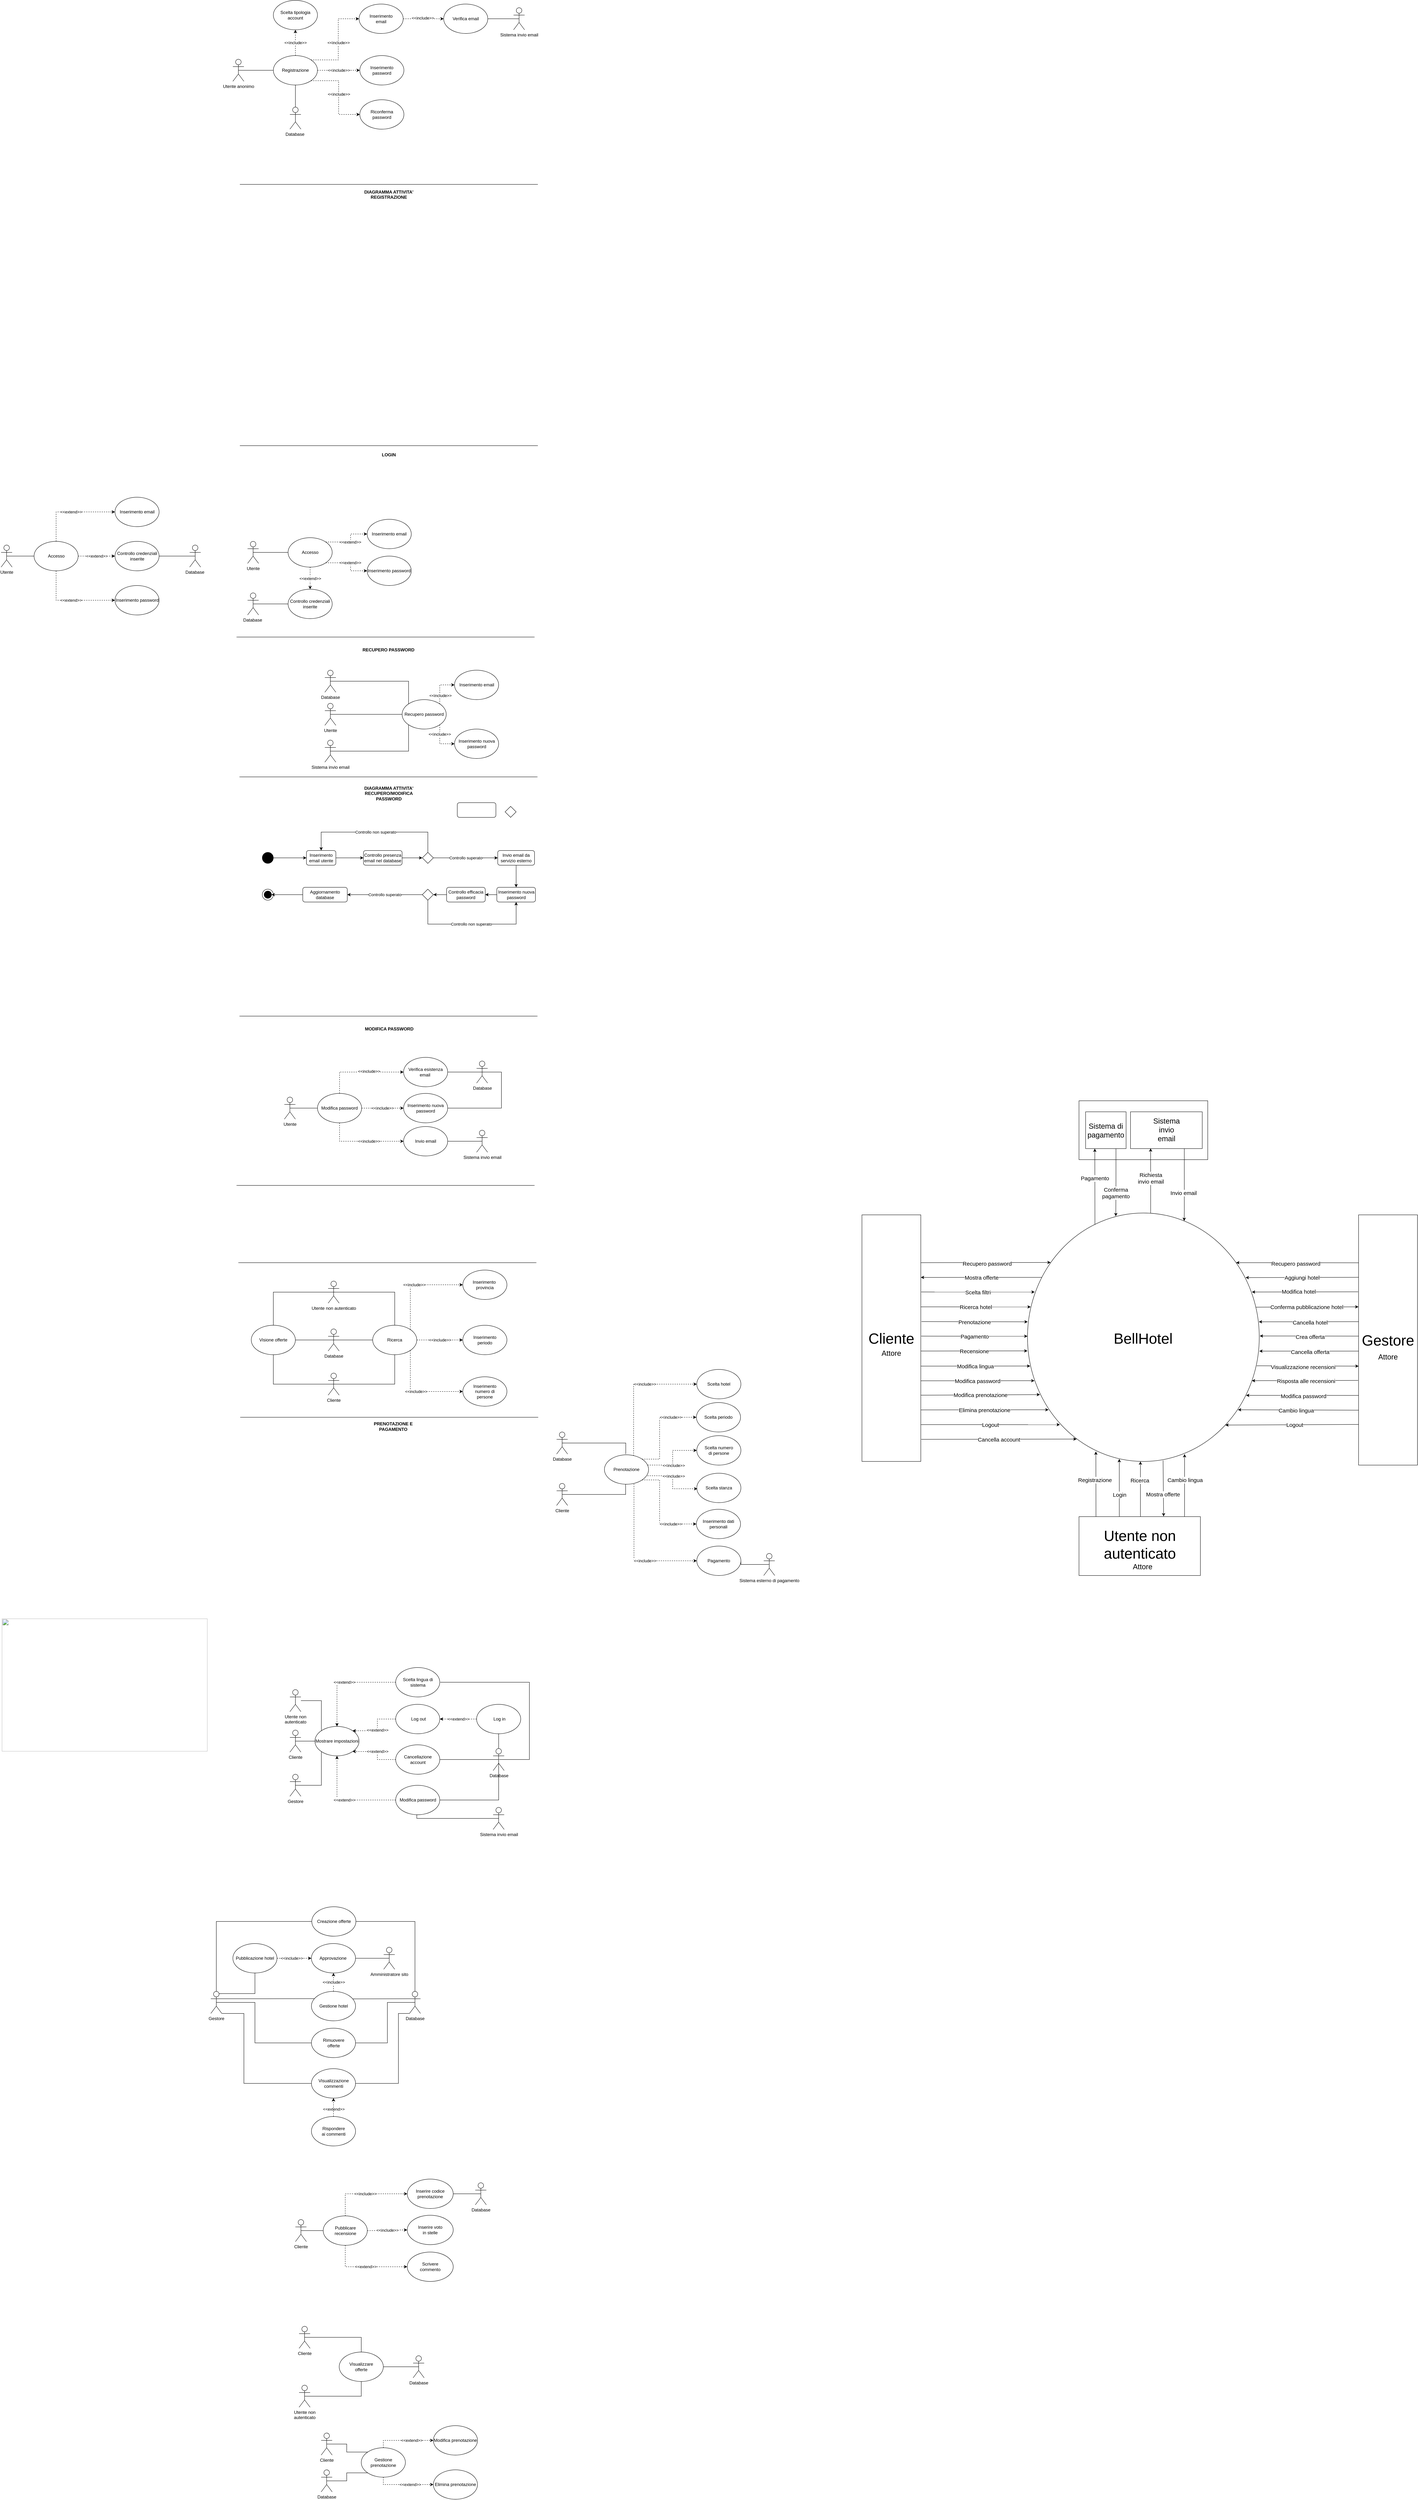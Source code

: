 <mxfile version="24.7.10">
  <diagram name="Pagina-1" id="n-7yt-X1ZXhQMO1tHJMT">
    <mxGraphModel dx="5987" dy="2228" grid="1" gridSize="10" guides="1" tooltips="1" connect="1" arrows="1" fold="1" page="1" pageScale="1" pageWidth="827" pageHeight="1169" math="0" shadow="0">
      <root>
        <mxCell id="0" />
        <mxCell id="1" parent="0" />
        <mxCell id="S087_MRzJJKmq3OUhPPp-11" style="edgeStyle=orthogonalEdgeStyle;rounded=0;orthogonalLoop=1;jettySize=auto;html=1;entryX=1;entryY=0.5;entryDx=0;entryDy=0;endArrow=none;endFill=0;exitX=0.5;exitY=0.5;exitDx=0;exitDy=0;exitPerimeter=0;" parent="1" source="S087_MRzJJKmq3OUhPPp-2" target="S087_MRzJJKmq3OUhPPp-21" edge="1">
          <mxGeometry relative="1" as="geometry">
            <mxPoint x="673" y="-20" as="sourcePoint" />
          </mxGeometry>
        </mxCell>
        <mxCell id="S087_MRzJJKmq3OUhPPp-2" value="Sistema invio email" style="shape=umlActor;verticalLabelPosition=bottom;verticalAlign=top;html=1;outlineConnect=0;" parent="1" vertex="1">
          <mxGeometry x="753" y="30" width="30" height="60" as="geometry" />
        </mxCell>
        <mxCell id="S087_MRzJJKmq3OUhPPp-6" value="" style="endArrow=none;html=1;rounded=0;" parent="1" edge="1">
          <mxGeometry width="50" height="50" relative="1" as="geometry">
            <mxPoint x="9" y="510" as="sourcePoint" />
            <mxPoint x="819" y="510" as="targetPoint" />
          </mxGeometry>
        </mxCell>
        <mxCell id="S087_MRzJJKmq3OUhPPp-17" value="&amp;lt;&amp;lt;include&amp;gt;&amp;gt;" style="edgeStyle=orthogonalEdgeStyle;rounded=0;orthogonalLoop=1;jettySize=auto;html=1;exitX=1;exitY=0;exitDx=0;exitDy=0;entryX=0;entryY=0.5;entryDx=0;entryDy=0;dashed=1;" parent="1" source="S087_MRzJJKmq3OUhPPp-9" target="S087_MRzJJKmq3OUhPPp-15" edge="1">
          <mxGeometry relative="1" as="geometry" />
        </mxCell>
        <mxCell id="S087_MRzJJKmq3OUhPPp-20" value="&amp;lt;&amp;lt;include&amp;gt;&amp;gt;" style="edgeStyle=orthogonalEdgeStyle;rounded=0;orthogonalLoop=1;jettySize=auto;html=1;exitX=1;exitY=0.5;exitDx=0;exitDy=0;entryX=0;entryY=0.5;entryDx=0;entryDy=0;dashed=1;" parent="1" source="S087_MRzJJKmq3OUhPPp-9" target="S087_MRzJJKmq3OUhPPp-16" edge="1">
          <mxGeometry relative="1" as="geometry" />
        </mxCell>
        <mxCell id="y0pF3mSitlNuGOX3nc8Y-2" value="&amp;lt;&amp;lt;include&amp;gt;&amp;gt;" style="edgeStyle=orthogonalEdgeStyle;rounded=0;orthogonalLoop=1;jettySize=auto;html=1;exitX=0.5;exitY=0;exitDx=0;exitDy=0;entryX=0.5;entryY=1;entryDx=0;entryDy=0;dashed=1;" parent="1" source="S087_MRzJJKmq3OUhPPp-9" target="y0pF3mSitlNuGOX3nc8Y-1" edge="1">
          <mxGeometry relative="1" as="geometry" />
        </mxCell>
        <mxCell id="S087_MRzJJKmq3OUhPPp-9" value="Registrazione" style="ellipse;whiteSpace=wrap;html=1;" parent="1" vertex="1">
          <mxGeometry x="100" y="160" width="120" height="80" as="geometry" />
        </mxCell>
        <mxCell id="S087_MRzJJKmq3OUhPPp-23" style="edgeStyle=orthogonalEdgeStyle;rounded=0;orthogonalLoop=1;jettySize=auto;html=1;exitX=1;exitY=0.5;exitDx=0;exitDy=0;entryX=0;entryY=0.5;entryDx=0;entryDy=0;dashed=1;" parent="1" source="S087_MRzJJKmq3OUhPPp-15" target="S087_MRzJJKmq3OUhPPp-21" edge="1">
          <mxGeometry relative="1" as="geometry" />
        </mxCell>
        <mxCell id="S087_MRzJJKmq3OUhPPp-25" value="&amp;lt;&amp;lt;include&amp;gt;&amp;gt;" style="edgeLabel;html=1;align=center;verticalAlign=middle;resizable=0;points=[];" parent="S087_MRzJJKmq3OUhPPp-23" connectable="0" vertex="1">
          <mxGeometry x="-0.378" y="2" relative="1" as="geometry">
            <mxPoint x="19" as="offset" />
          </mxGeometry>
        </mxCell>
        <mxCell id="S087_MRzJJKmq3OUhPPp-15" value="Inserimento&lt;br&gt;email" style="ellipse;whiteSpace=wrap;html=1;" parent="1" vertex="1">
          <mxGeometry x="333" y="20" width="120" height="80" as="geometry" />
        </mxCell>
        <mxCell id="uRqSC-uHoUhp1tQpj0x3-2" value="&amp;lt;&amp;lt;include&amp;gt;&amp;gt;" style="edgeStyle=orthogonalEdgeStyle;rounded=0;orthogonalLoop=1;jettySize=auto;html=1;exitX=1;exitY=1;exitDx=0;exitDy=0;entryX=0;entryY=0.5;entryDx=0;entryDy=0;dashed=1;" parent="1" source="S087_MRzJJKmq3OUhPPp-9" target="uRqSC-uHoUhp1tQpj0x3-1" edge="1">
          <mxGeometry relative="1" as="geometry" />
        </mxCell>
        <mxCell id="S087_MRzJJKmq3OUhPPp-16" value="Inserimento&lt;br&gt;password" style="ellipse;whiteSpace=wrap;html=1;" parent="1" vertex="1">
          <mxGeometry x="335" y="160" width="120" height="80" as="geometry" />
        </mxCell>
        <mxCell id="S087_MRzJJKmq3OUhPPp-21" value="Verifica email" style="ellipse;whiteSpace=wrap;html=1;" parent="1" vertex="1">
          <mxGeometry x="563" y="20" width="120" height="80" as="geometry" />
        </mxCell>
        <mxCell id="y0pF3mSitlNuGOX3nc8Y-4" style="edgeStyle=orthogonalEdgeStyle;rounded=0;orthogonalLoop=1;jettySize=auto;html=1;exitX=0.5;exitY=0;exitDx=0;exitDy=0;exitPerimeter=0;entryX=0.5;entryY=1;entryDx=0;entryDy=0;endArrow=none;endFill=0;" parent="1" source="56Hd-n7VkjJ5zE3a1R8d-1" target="S087_MRzJJKmq3OUhPPp-9" edge="1">
          <mxGeometry relative="1" as="geometry" />
        </mxCell>
        <mxCell id="56Hd-n7VkjJ5zE3a1R8d-1" value="Database&amp;nbsp;" style="shape=umlActor;verticalLabelPosition=bottom;verticalAlign=top;html=1;outlineConnect=0;" parent="1" vertex="1">
          <mxGeometry x="145" y="300" width="30" height="60" as="geometry" />
        </mxCell>
        <mxCell id="Z2-DFWVG9txQfcwxgaRv-1" value="&lt;b&gt;DIAGRAMMA ATTIVITA&#39; REGISTRAZIONE&lt;br&gt;&lt;br&gt;&lt;/b&gt;" style="text;html=1;strokeColor=none;fillColor=none;align=center;verticalAlign=middle;whiteSpace=wrap;rounded=0;" parent="1" vertex="1">
          <mxGeometry x="334" y="530" width="160" height="30" as="geometry" />
        </mxCell>
        <mxCell id="Z2-DFWVG9txQfcwxgaRv-41" value="" style="endArrow=none;html=1;rounded=0;" parent="1" edge="1">
          <mxGeometry width="50" height="50" relative="1" as="geometry">
            <mxPoint x="9" y="1220" as="sourcePoint" />
            <mxPoint x="819" y="1220" as="targetPoint" />
          </mxGeometry>
        </mxCell>
        <mxCell id="Z2-DFWVG9txQfcwxgaRv-44" value="&lt;b&gt;LOGIN&lt;br&gt;&lt;/b&gt;" style="text;html=1;strokeColor=none;fillColor=none;align=center;verticalAlign=middle;whiteSpace=wrap;rounded=0;" parent="1" vertex="1">
          <mxGeometry x="334" y="1230" width="160" height="30" as="geometry" />
        </mxCell>
        <mxCell id="Z2-DFWVG9txQfcwxgaRv-47" style="edgeStyle=orthogonalEdgeStyle;rounded=0;orthogonalLoop=1;jettySize=auto;html=1;exitX=0.5;exitY=0.5;exitDx=0;exitDy=0;exitPerimeter=0;entryX=0;entryY=0.5;entryDx=0;entryDy=0;endArrow=none;endFill=0;" parent="1" source="Z2-DFWVG9txQfcwxgaRv-45" target="Z2-DFWVG9txQfcwxgaRv-46" edge="1">
          <mxGeometry relative="1" as="geometry" />
        </mxCell>
        <mxCell id="Z2-DFWVG9txQfcwxgaRv-45" value="Utente" style="shape=umlActor;verticalLabelPosition=bottom;verticalAlign=top;html=1;outlineConnect=0;" parent="1" vertex="1">
          <mxGeometry x="30" y="1480" width="30" height="60" as="geometry" />
        </mxCell>
        <mxCell id="Z2-DFWVG9txQfcwxgaRv-50" value="&amp;lt;&amp;lt;extend&amp;gt;&amp;gt;" style="edgeStyle=orthogonalEdgeStyle;rounded=0;orthogonalLoop=1;jettySize=auto;html=1;exitX=0.5;exitY=1;exitDx=0;exitDy=0;entryX=0.5;entryY=0;entryDx=0;entryDy=0;dashed=1;" parent="1" source="Z2-DFWVG9txQfcwxgaRv-46" target="Z2-DFWVG9txQfcwxgaRv-48" edge="1">
          <mxGeometry x="0.018" relative="1" as="geometry">
            <mxPoint as="offset" />
          </mxGeometry>
        </mxCell>
        <mxCell id="Z2-DFWVG9txQfcwxgaRv-55" value="&amp;lt;&amp;lt;extend&amp;gt;&amp;gt;" style="edgeStyle=orthogonalEdgeStyle;rounded=0;orthogonalLoop=1;jettySize=auto;html=1;exitX=1;exitY=1;exitDx=0;exitDy=0;entryX=0;entryY=0.5;entryDx=0;entryDy=0;dashed=1;" parent="1" source="Z2-DFWVG9txQfcwxgaRv-46" target="Z2-DFWVG9txQfcwxgaRv-52" edge="1">
          <mxGeometry relative="1" as="geometry">
            <Array as="points">
              <mxPoint x="310" y="1538" />
              <mxPoint x="310" y="1560" />
            </Array>
          </mxGeometry>
        </mxCell>
        <mxCell id="Z2-DFWVG9txQfcwxgaRv-56" value="&amp;lt;&amp;lt;extend&amp;gt;&amp;gt;" style="edgeStyle=orthogonalEdgeStyle;rounded=0;orthogonalLoop=1;jettySize=auto;html=1;exitX=1;exitY=0;exitDx=0;exitDy=0;entryX=0;entryY=0.5;entryDx=0;entryDy=0;dashed=1;" parent="1" source="Z2-DFWVG9txQfcwxgaRv-46" target="Z2-DFWVG9txQfcwxgaRv-51" edge="1">
          <mxGeometry relative="1" as="geometry">
            <Array as="points">
              <mxPoint x="310" y="1482" />
              <mxPoint x="310" y="1460" />
            </Array>
          </mxGeometry>
        </mxCell>
        <mxCell id="Z2-DFWVG9txQfcwxgaRv-46" value="Accesso" style="ellipse;whiteSpace=wrap;html=1;" parent="1" vertex="1">
          <mxGeometry x="140" y="1470" width="120" height="80" as="geometry" />
        </mxCell>
        <mxCell id="Z2-DFWVG9txQfcwxgaRv-48" value="Controllo credenziali inserite" style="ellipse;whiteSpace=wrap;html=1;" parent="1" vertex="1">
          <mxGeometry x="140" y="1610" width="120" height="80" as="geometry" />
        </mxCell>
        <mxCell id="Z2-DFWVG9txQfcwxgaRv-51" value="Inserimento email" style="ellipse;whiteSpace=wrap;html=1;" parent="1" vertex="1">
          <mxGeometry x="355" y="1420" width="120" height="80" as="geometry" />
        </mxCell>
        <mxCell id="Z2-DFWVG9txQfcwxgaRv-52" value="Inserimento password" style="ellipse;whiteSpace=wrap;html=1;" parent="1" vertex="1">
          <mxGeometry x="355" y="1520" width="120" height="80" as="geometry" />
        </mxCell>
        <mxCell id="Z2-DFWVG9txQfcwxgaRv-57" value="" style="endArrow=none;html=1;rounded=0;" parent="1" edge="1">
          <mxGeometry width="50" height="50" relative="1" as="geometry">
            <mxPoint y="1740" as="sourcePoint" />
            <mxPoint x="810" y="1740" as="targetPoint" />
          </mxGeometry>
        </mxCell>
        <mxCell id="Z2-DFWVG9txQfcwxgaRv-58" value="&lt;b&gt;RECUPERO PASSWORD&lt;br&gt;&lt;/b&gt;" style="text;html=1;strokeColor=none;fillColor=none;align=center;verticalAlign=middle;whiteSpace=wrap;rounded=0;" parent="1" vertex="1">
          <mxGeometry x="333" y="1760" width="160" height="30" as="geometry" />
        </mxCell>
        <mxCell id="Z2-DFWVG9txQfcwxgaRv-64" style="edgeStyle=orthogonalEdgeStyle;rounded=0;orthogonalLoop=1;jettySize=auto;html=1;exitX=0.5;exitY=0.5;exitDx=0;exitDy=0;exitPerimeter=0;entryX=0;entryY=0.5;entryDx=0;entryDy=0;endArrow=none;endFill=0;" parent="1" source="Z2-DFWVG9txQfcwxgaRv-59" target="Z2-DFWVG9txQfcwxgaRv-62" edge="1">
          <mxGeometry relative="1" as="geometry" />
        </mxCell>
        <mxCell id="Z2-DFWVG9txQfcwxgaRv-59" value="Utente" style="shape=umlActor;verticalLabelPosition=bottom;verticalAlign=top;html=1;outlineConnect=0;" parent="1" vertex="1">
          <mxGeometry x="240" y="1920" width="30" height="60" as="geometry" />
        </mxCell>
        <mxCell id="Z2-DFWVG9txQfcwxgaRv-65" style="edgeStyle=orthogonalEdgeStyle;rounded=0;orthogonalLoop=1;jettySize=auto;html=1;exitX=0.5;exitY=0.5;exitDx=0;exitDy=0;exitPerimeter=0;entryX=0;entryY=1;entryDx=0;entryDy=0;endArrow=none;endFill=0;" parent="1" source="Z2-DFWVG9txQfcwxgaRv-60" target="Z2-DFWVG9txQfcwxgaRv-62" edge="1">
          <mxGeometry relative="1" as="geometry" />
        </mxCell>
        <mxCell id="Z2-DFWVG9txQfcwxgaRv-60" value="Sistema invio email" style="shape=umlActor;verticalLabelPosition=bottom;verticalAlign=top;html=1;outlineConnect=0;" parent="1" vertex="1">
          <mxGeometry x="240" y="2020" width="30" height="60" as="geometry" />
        </mxCell>
        <mxCell id="Z2-DFWVG9txQfcwxgaRv-63" style="edgeStyle=orthogonalEdgeStyle;rounded=0;orthogonalLoop=1;jettySize=auto;html=1;exitX=0.5;exitY=0.5;exitDx=0;exitDy=0;exitPerimeter=0;entryX=0;entryY=0;entryDx=0;entryDy=0;endArrow=none;endFill=0;" parent="1" source="Z2-DFWVG9txQfcwxgaRv-61" target="Z2-DFWVG9txQfcwxgaRv-62" edge="1">
          <mxGeometry relative="1" as="geometry" />
        </mxCell>
        <mxCell id="Z2-DFWVG9txQfcwxgaRv-61" value="Database" style="shape=umlActor;verticalLabelPosition=bottom;verticalAlign=top;html=1;outlineConnect=0;" parent="1" vertex="1">
          <mxGeometry x="240" y="1830" width="30" height="60" as="geometry" />
        </mxCell>
        <mxCell id="Xh_zwtsfEOE9FNI2SWYP-8" style="edgeStyle=orthogonalEdgeStyle;rounded=0;orthogonalLoop=1;jettySize=auto;html=1;exitX=1;exitY=1;exitDx=0;exitDy=0;entryX=0;entryY=0.5;entryDx=0;entryDy=0;dashed=1;" parent="1" source="Z2-DFWVG9txQfcwxgaRv-62" target="Xh_zwtsfEOE9FNI2SWYP-3" edge="1">
          <mxGeometry relative="1" as="geometry">
            <Array as="points">
              <mxPoint x="552" y="2030" />
            </Array>
          </mxGeometry>
        </mxCell>
        <mxCell id="Xh_zwtsfEOE9FNI2SWYP-11" value="&amp;lt;&amp;lt;include&amp;gt;&amp;gt;" style="edgeLabel;html=1;align=center;verticalAlign=middle;resizable=0;points=[];" parent="Xh_zwtsfEOE9FNI2SWYP-8" vertex="1" connectable="0">
          <mxGeometry x="-0.449" y="-1" relative="1" as="geometry">
            <mxPoint as="offset" />
          </mxGeometry>
        </mxCell>
        <mxCell id="Xh_zwtsfEOE9FNI2SWYP-9" style="edgeStyle=orthogonalEdgeStyle;rounded=0;orthogonalLoop=1;jettySize=auto;html=1;exitX=1;exitY=0;exitDx=0;exitDy=0;entryX=0;entryY=0.5;entryDx=0;entryDy=0;dashed=1;" parent="1" source="Z2-DFWVG9txQfcwxgaRv-62" target="Xh_zwtsfEOE9FNI2SWYP-2" edge="1">
          <mxGeometry relative="1" as="geometry">
            <Array as="points">
              <mxPoint x="552" y="1870" />
            </Array>
          </mxGeometry>
        </mxCell>
        <mxCell id="Xh_zwtsfEOE9FNI2SWYP-10" value="&amp;lt;&amp;lt;include&amp;gt;&amp;gt;" style="edgeLabel;html=1;align=center;verticalAlign=middle;resizable=0;points=[];" parent="Xh_zwtsfEOE9FNI2SWYP-9" vertex="1" connectable="0">
          <mxGeometry x="-0.499" y="-1" relative="1" as="geometry">
            <mxPoint as="offset" />
          </mxGeometry>
        </mxCell>
        <mxCell id="Z2-DFWVG9txQfcwxgaRv-62" value="Recupero password" style="ellipse;whiteSpace=wrap;html=1;" parent="1" vertex="1">
          <mxGeometry x="450" y="1910" width="120" height="80" as="geometry" />
        </mxCell>
        <mxCell id="Z2-DFWVG9txQfcwxgaRv-66" value="" style="endArrow=none;html=1;rounded=0;" parent="1" edge="1">
          <mxGeometry width="50" height="50" relative="1" as="geometry">
            <mxPoint x="8" y="2120" as="sourcePoint" />
            <mxPoint x="818" y="2120" as="targetPoint" />
          </mxGeometry>
        </mxCell>
        <mxCell id="Z2-DFWVG9txQfcwxgaRv-67" value="&lt;b&gt;DIAGRAMMA ATTIVITA&#39; RECUPERO/MODIFICA PASSWORD&lt;br&gt;&lt;/b&gt;" style="text;html=1;strokeColor=none;fillColor=none;align=center;verticalAlign=middle;whiteSpace=wrap;rounded=0;" parent="1" vertex="1">
          <mxGeometry x="334" y="2150" width="160" height="30" as="geometry" />
        </mxCell>
        <mxCell id="Z2-DFWVG9txQfcwxgaRv-74" style="edgeStyle=orthogonalEdgeStyle;rounded=0;orthogonalLoop=1;jettySize=auto;html=1;exitX=1;exitY=0.5;exitDx=0;exitDy=0;entryX=0;entryY=0.5;entryDx=0;entryDy=0;" parent="1" source="Z2-DFWVG9txQfcwxgaRv-68" target="Z2-DFWVG9txQfcwxgaRv-72" edge="1">
          <mxGeometry relative="1" as="geometry" />
        </mxCell>
        <mxCell id="Z2-DFWVG9txQfcwxgaRv-68" value="" style="ellipse;whiteSpace=wrap;html=1;aspect=fixed;fillColor=#000000;" parent="1" vertex="1">
          <mxGeometry x="70" y="2325" width="30" height="30" as="geometry" />
        </mxCell>
        <mxCell id="Z2-DFWVG9txQfcwxgaRv-69" value="" style="ellipse;whiteSpace=wrap;html=1;aspect=fixed;" parent="1" vertex="1">
          <mxGeometry x="70" y="2425" width="30" height="30" as="geometry" />
        </mxCell>
        <mxCell id="Z2-DFWVG9txQfcwxgaRv-70" value="" style="ellipse;whiteSpace=wrap;html=1;aspect=fixed;fillColor=#000000;" parent="1" vertex="1">
          <mxGeometry x="75" y="2430" width="20" height="20" as="geometry" />
        </mxCell>
        <mxCell id="Z2-DFWVG9txQfcwxgaRv-77" style="edgeStyle=orthogonalEdgeStyle;rounded=0;orthogonalLoop=1;jettySize=auto;html=1;exitX=1;exitY=0.5;exitDx=0;exitDy=0;entryX=0;entryY=0.5;entryDx=0;entryDy=0;" parent="1" source="Z2-DFWVG9txQfcwxgaRv-72" target="Z2-DFWVG9txQfcwxgaRv-76" edge="1">
          <mxGeometry relative="1" as="geometry" />
        </mxCell>
        <mxCell id="Z2-DFWVG9txQfcwxgaRv-72" value="Inserimento email utente" style="rounded=1;whiteSpace=wrap;html=1;" parent="1" vertex="1">
          <mxGeometry x="190" y="2320" width="80" height="40" as="geometry" />
        </mxCell>
        <mxCell id="Z2-DFWVG9txQfcwxgaRv-73" value="" style="rhombus;whiteSpace=wrap;html=1;" parent="1" vertex="1">
          <mxGeometry x="730" y="2200" width="30" height="30" as="geometry" />
        </mxCell>
        <mxCell id="Z2-DFWVG9txQfcwxgaRv-84" style="edgeStyle=orthogonalEdgeStyle;rounded=0;orthogonalLoop=1;jettySize=auto;html=1;exitX=0.5;exitY=1;exitDx=0;exitDy=0;entryX=0.5;entryY=0;entryDx=0;entryDy=0;" parent="1" source="Z2-DFWVG9txQfcwxgaRv-75" target="Z2-DFWVG9txQfcwxgaRv-83" edge="1">
          <mxGeometry relative="1" as="geometry" />
        </mxCell>
        <mxCell id="Z2-DFWVG9txQfcwxgaRv-75" value="Invio email da servizio esterno" style="rounded=1;whiteSpace=wrap;html=1;" parent="1" vertex="1">
          <mxGeometry x="710" y="2320" width="100" height="40" as="geometry" />
        </mxCell>
        <mxCell id="Z2-DFWVG9txQfcwxgaRv-79" style="edgeStyle=orthogonalEdgeStyle;rounded=0;orthogonalLoop=1;jettySize=auto;html=1;exitX=1;exitY=0.5;exitDx=0;exitDy=0;entryX=0;entryY=0.5;entryDx=0;entryDy=0;" parent="1" source="Z2-DFWVG9txQfcwxgaRv-76" target="Z2-DFWVG9txQfcwxgaRv-78" edge="1">
          <mxGeometry relative="1" as="geometry" />
        </mxCell>
        <mxCell id="Z2-DFWVG9txQfcwxgaRv-76" value="Controllo presenza email nel database" style="rounded=1;whiteSpace=wrap;html=1;" parent="1" vertex="1">
          <mxGeometry x="345" y="2320" width="105" height="40" as="geometry" />
        </mxCell>
        <mxCell id="Z2-DFWVG9txQfcwxgaRv-80" value="Controllo non superato" style="edgeStyle=orthogonalEdgeStyle;rounded=0;orthogonalLoop=1;jettySize=auto;html=1;exitX=0.5;exitY=0;exitDx=0;exitDy=0;entryX=0.5;entryY=0;entryDx=0;entryDy=0;" parent="1" source="Z2-DFWVG9txQfcwxgaRv-78" target="Z2-DFWVG9txQfcwxgaRv-72" edge="1">
          <mxGeometry relative="1" as="geometry">
            <Array as="points">
              <mxPoint x="520" y="2270" />
              <mxPoint x="230" y="2270" />
            </Array>
          </mxGeometry>
        </mxCell>
        <mxCell id="Z2-DFWVG9txQfcwxgaRv-81" value="Controllo superato" style="edgeStyle=orthogonalEdgeStyle;rounded=0;orthogonalLoop=1;jettySize=auto;html=1;exitX=1;exitY=0.5;exitDx=0;exitDy=0;entryX=0;entryY=0.5;entryDx=0;entryDy=0;" parent="1" source="Z2-DFWVG9txQfcwxgaRv-78" target="Z2-DFWVG9txQfcwxgaRv-75" edge="1">
          <mxGeometry relative="1" as="geometry">
            <Array as="points">
              <mxPoint x="670" y="2340" />
              <mxPoint x="670" y="2340" />
            </Array>
          </mxGeometry>
        </mxCell>
        <mxCell id="Z2-DFWVG9txQfcwxgaRv-78" value="" style="rhombus;whiteSpace=wrap;html=1;" parent="1" vertex="1">
          <mxGeometry x="505" y="2325" width="30" height="30" as="geometry" />
        </mxCell>
        <mxCell id="Z2-DFWVG9txQfcwxgaRv-82" value="" style="rounded=1;whiteSpace=wrap;html=1;" parent="1" vertex="1">
          <mxGeometry x="600" y="2190" width="105" height="40" as="geometry" />
        </mxCell>
        <mxCell id="Z2-DFWVG9txQfcwxgaRv-86" style="edgeStyle=orthogonalEdgeStyle;rounded=0;orthogonalLoop=1;jettySize=auto;html=1;exitX=0;exitY=0.5;exitDx=0;exitDy=0;entryX=1;entryY=0.5;entryDx=0;entryDy=0;" parent="1" source="Z2-DFWVG9txQfcwxgaRv-83" target="Z2-DFWVG9txQfcwxgaRv-85" edge="1">
          <mxGeometry relative="1" as="geometry" />
        </mxCell>
        <mxCell id="Z2-DFWVG9txQfcwxgaRv-83" value="Inserimento nuova password" style="rounded=1;whiteSpace=wrap;html=1;" parent="1" vertex="1">
          <mxGeometry x="707.5" y="2420" width="105" height="40" as="geometry" />
        </mxCell>
        <mxCell id="Z2-DFWVG9txQfcwxgaRv-88" style="edgeStyle=orthogonalEdgeStyle;rounded=0;orthogonalLoop=1;jettySize=auto;html=1;exitX=0;exitY=0.5;exitDx=0;exitDy=0;entryX=1;entryY=0.5;entryDx=0;entryDy=0;" parent="1" source="Z2-DFWVG9txQfcwxgaRv-85" target="Z2-DFWVG9txQfcwxgaRv-87" edge="1">
          <mxGeometry relative="1" as="geometry" />
        </mxCell>
        <mxCell id="Z2-DFWVG9txQfcwxgaRv-85" value="Controllo efficacia password" style="rounded=1;whiteSpace=wrap;html=1;" parent="1" vertex="1">
          <mxGeometry x="571" y="2420" width="105" height="40" as="geometry" />
        </mxCell>
        <mxCell id="Z2-DFWVG9txQfcwxgaRv-89" value="Controllo non superato" style="edgeStyle=orthogonalEdgeStyle;rounded=0;orthogonalLoop=1;jettySize=auto;html=1;exitX=0.5;exitY=1;exitDx=0;exitDy=0;entryX=0.5;entryY=1;entryDx=0;entryDy=0;" parent="1" source="Z2-DFWVG9txQfcwxgaRv-87" target="Z2-DFWVG9txQfcwxgaRv-83" edge="1">
          <mxGeometry relative="1" as="geometry">
            <Array as="points">
              <mxPoint x="520" y="2520" />
              <mxPoint x="760" y="2520" />
            </Array>
          </mxGeometry>
        </mxCell>
        <mxCell id="Z2-DFWVG9txQfcwxgaRv-91" value="Controllo superato" style="edgeStyle=orthogonalEdgeStyle;rounded=0;orthogonalLoop=1;jettySize=auto;html=1;exitX=0;exitY=0.5;exitDx=0;exitDy=0;entryX=1;entryY=0.5;entryDx=0;entryDy=0;" parent="1" source="Z2-DFWVG9txQfcwxgaRv-87" target="Z2-DFWVG9txQfcwxgaRv-90" edge="1">
          <mxGeometry relative="1" as="geometry" />
        </mxCell>
        <mxCell id="Z2-DFWVG9txQfcwxgaRv-87" value="" style="rhombus;whiteSpace=wrap;html=1;" parent="1" vertex="1">
          <mxGeometry x="505" y="2425" width="30" height="30" as="geometry" />
        </mxCell>
        <mxCell id="Z2-DFWVG9txQfcwxgaRv-93" style="edgeStyle=orthogonalEdgeStyle;rounded=0;orthogonalLoop=1;jettySize=auto;html=1;exitX=0;exitY=0.5;exitDx=0;exitDy=0;entryX=1;entryY=0.5;entryDx=0;entryDy=0;" parent="1" source="Z2-DFWVG9txQfcwxgaRv-90" target="Z2-DFWVG9txQfcwxgaRv-70" edge="1">
          <mxGeometry relative="1" as="geometry" />
        </mxCell>
        <mxCell id="Z2-DFWVG9txQfcwxgaRv-90" value="Aggiornamento database" style="rounded=1;whiteSpace=wrap;html=1;" parent="1" vertex="1">
          <mxGeometry x="180" y="2420" width="121" height="40" as="geometry" />
        </mxCell>
        <mxCell id="Z2-DFWVG9txQfcwxgaRv-94" value="" style="endArrow=none;html=1;rounded=0;" parent="1" edge="1">
          <mxGeometry width="50" height="50" relative="1" as="geometry">
            <mxPoint x="8" y="2770" as="sourcePoint" />
            <mxPoint x="818" y="2770" as="targetPoint" />
          </mxGeometry>
        </mxCell>
        <mxCell id="Z2-DFWVG9txQfcwxgaRv-95" style="edgeStyle=orthogonalEdgeStyle;rounded=0;orthogonalLoop=1;jettySize=auto;html=1;exitX=0.5;exitY=0.5;exitDx=0;exitDy=0;exitPerimeter=0;entryX=0;entryY=0.5;entryDx=0;entryDy=0;endArrow=none;endFill=0;" parent="1" source="Z2-DFWVG9txQfcwxgaRv-96" target="CE-2ABupStHAEgcUpKlA-10" edge="1">
          <mxGeometry relative="1" as="geometry">
            <mxPoint x="200.0" y="3020" as="targetPoint" />
          </mxGeometry>
        </mxCell>
        <mxCell id="Z2-DFWVG9txQfcwxgaRv-96" value="Utente" style="shape=umlActor;verticalLabelPosition=bottom;verticalAlign=top;html=1;outlineConnect=0;" parent="1" vertex="1">
          <mxGeometry x="130" y="2990" width="30" height="60" as="geometry" />
        </mxCell>
        <mxCell id="Z2-DFWVG9txQfcwxgaRv-98" value="Sistema invio email" style="shape=umlActor;verticalLabelPosition=bottom;verticalAlign=top;html=1;outlineConnect=0;" parent="1" vertex="1">
          <mxGeometry x="652.5" y="3080" width="30" height="60" as="geometry" />
        </mxCell>
        <mxCell id="CE-2ABupStHAEgcUpKlA-16" style="edgeStyle=orthogonalEdgeStyle;rounded=0;orthogonalLoop=1;jettySize=auto;html=1;exitX=0.5;exitY=0.5;exitDx=0;exitDy=0;exitPerimeter=0;entryX=1;entryY=0.5;entryDx=0;entryDy=0;endArrow=none;endFill=0;" parent="1" source="Z2-DFWVG9txQfcwxgaRv-100" target="CE-2ABupStHAEgcUpKlA-13" edge="1">
          <mxGeometry relative="1" as="geometry" />
        </mxCell>
        <mxCell id="CE-2ABupStHAEgcUpKlA-30" style="edgeStyle=orthogonalEdgeStyle;rounded=0;orthogonalLoop=1;jettySize=auto;html=1;exitX=0.5;exitY=0.5;exitDx=0;exitDy=0;exitPerimeter=0;entryX=1;entryY=0.5;entryDx=0;entryDy=0;endArrow=none;endFill=0;" parent="1" source="Z2-DFWVG9txQfcwxgaRv-100" target="CE-2ABupStHAEgcUpKlA-12" edge="1">
          <mxGeometry relative="1" as="geometry">
            <Array as="points">
              <mxPoint x="720" y="2922" />
              <mxPoint x="720" y="3020" />
            </Array>
          </mxGeometry>
        </mxCell>
        <mxCell id="Z2-DFWVG9txQfcwxgaRv-100" value="Database" style="shape=umlActor;verticalLabelPosition=bottom;verticalAlign=top;html=1;outlineConnect=0;" parent="1" vertex="1">
          <mxGeometry x="652.5" y="2892" width="30" height="60" as="geometry" />
        </mxCell>
        <mxCell id="Z2-DFWVG9txQfcwxgaRv-102" value="&lt;b&gt;MODIFICA PASSWORD&lt;br&gt;&lt;/b&gt;" style="text;html=1;strokeColor=none;fillColor=none;align=center;verticalAlign=middle;whiteSpace=wrap;rounded=0;" parent="1" vertex="1">
          <mxGeometry x="335" y="2790" width="160" height="30" as="geometry" />
        </mxCell>
        <mxCell id="Z2-DFWVG9txQfcwxgaRv-104" value="" style="endArrow=none;html=1;rounded=0;" parent="1" edge="1">
          <mxGeometry width="50" height="50" relative="1" as="geometry">
            <mxPoint y="3230" as="sourcePoint" />
            <mxPoint x="810" y="3230" as="targetPoint" />
          </mxGeometry>
        </mxCell>
        <mxCell id="mxfJlP3PRgjQnhU5pGyH-1" value="" style="endArrow=none;html=1;rounded=0;" parent="1" edge="1">
          <mxGeometry width="50" height="50" relative="1" as="geometry">
            <mxPoint x="5" y="3440" as="sourcePoint" />
            <mxPoint x="815" y="3440" as="targetPoint" />
          </mxGeometry>
        </mxCell>
        <mxCell id="mxfJlP3PRgjQnhU5pGyH-4" style="edgeStyle=orthogonalEdgeStyle;rounded=0;orthogonalLoop=1;jettySize=auto;html=1;exitX=0.5;exitY=0.5;exitDx=0;exitDy=0;exitPerimeter=0;entryX=0.5;entryY=0;entryDx=0;entryDy=0;endArrow=none;endFill=0;" parent="1" source="ry19TxHsjQSOlU5QSnlt-1" target="mxfJlP3PRgjQnhU5pGyH-3" edge="1">
          <mxGeometry relative="1" as="geometry">
            <mxPoint x="525" y="3610" as="targetPoint" />
            <Array as="points">
              <mxPoint x="430" y="3520" />
            </Array>
          </mxGeometry>
        </mxCell>
        <mxCell id="CE-2ABupStHAEgcUpKlA-24" style="edgeStyle=orthogonalEdgeStyle;rounded=0;orthogonalLoop=1;jettySize=auto;html=1;exitX=0.5;exitY=0.5;exitDx=0;exitDy=0;exitPerimeter=0;entryX=0;entryY=0.5;entryDx=0;entryDy=0;endArrow=none;endFill=0;" parent="1" source="ry19TxHsjQSOlU5QSnlt-1" target="CE-2ABupStHAEgcUpKlA-23" edge="1">
          <mxGeometry relative="1" as="geometry">
            <Array as="points">
              <mxPoint x="100" y="3520" />
              <mxPoint x="100" y="3650" />
            </Array>
          </mxGeometry>
        </mxCell>
        <mxCell id="ry19TxHsjQSOlU5QSnlt-1" value="Utente non autenticato" style="shape=umlActor;verticalLabelPosition=bottom;verticalAlign=top;html=1;outlineConnect=0;" parent="1" vertex="1">
          <mxGeometry x="249" y="3490" width="30" height="60" as="geometry" />
        </mxCell>
        <mxCell id="mxfJlP3PRgjQnhU5pGyH-5" style="edgeStyle=orthogonalEdgeStyle;rounded=0;orthogonalLoop=1;jettySize=auto;html=1;exitX=0.5;exitY=0.5;exitDx=0;exitDy=0;exitPerimeter=0;entryX=0.5;entryY=1;entryDx=0;entryDy=0;endArrow=none;endFill=0;" parent="1" source="ry19TxHsjQSOlU5QSnlt-4" target="mxfJlP3PRgjQnhU5pGyH-3" edge="1">
          <mxGeometry relative="1" as="geometry" />
        </mxCell>
        <mxCell id="CE-2ABupStHAEgcUpKlA-27" style="edgeStyle=orthogonalEdgeStyle;rounded=0;orthogonalLoop=1;jettySize=auto;html=1;exitX=0.5;exitY=0.5;exitDx=0;exitDy=0;exitPerimeter=0;entryX=0;entryY=0.5;entryDx=0;entryDy=0;endArrow=none;endFill=0;" parent="1" source="ry19TxHsjQSOlU5QSnlt-4" target="CE-2ABupStHAEgcUpKlA-23" edge="1">
          <mxGeometry relative="1" as="geometry">
            <Array as="points">
              <mxPoint x="100" y="3770" />
              <mxPoint x="100" y="3650" />
            </Array>
          </mxGeometry>
        </mxCell>
        <mxCell id="ry19TxHsjQSOlU5QSnlt-4" value="Cliente" style="shape=umlActor;verticalLabelPosition=bottom;verticalAlign=top;html=1;outlineConnect=0;" parent="1" vertex="1">
          <mxGeometry x="249" y="3740" width="30" height="60" as="geometry" />
        </mxCell>
        <mxCell id="mxfJlP3PRgjQnhU5pGyH-10" value="&amp;lt;&amp;lt;include&amp;gt;&amp;gt;" style="edgeStyle=orthogonalEdgeStyle;rounded=0;orthogonalLoop=1;jettySize=auto;html=1;exitX=1;exitY=0.5;exitDx=0;exitDy=0;entryX=0;entryY=0.5;entryDx=0;entryDy=0;dashed=1;" parent="1" source="mxfJlP3PRgjQnhU5pGyH-3" target="mxfJlP3PRgjQnhU5pGyH-7" edge="1">
          <mxGeometry relative="1" as="geometry" />
        </mxCell>
        <mxCell id="y0pF3mSitlNuGOX3nc8Y-10" value="&amp;lt;&amp;lt;include&amp;gt;&amp;gt;" style="edgeStyle=orthogonalEdgeStyle;rounded=0;orthogonalLoop=1;jettySize=auto;html=1;exitX=1;exitY=1;exitDx=0;exitDy=0;entryX=0;entryY=0.5;entryDx=0;entryDy=0;dashed=1;" parent="1" source="mxfJlP3PRgjQnhU5pGyH-3" target="y0pF3mSitlNuGOX3nc8Y-7" edge="1">
          <mxGeometry relative="1" as="geometry">
            <Array as="points">
              <mxPoint x="472" y="3790" />
            </Array>
          </mxGeometry>
        </mxCell>
        <mxCell id="y0pF3mSitlNuGOX3nc8Y-11" value="&amp;lt;&amp;lt;include&amp;gt;&amp;gt;" style="edgeStyle=orthogonalEdgeStyle;rounded=0;orthogonalLoop=1;jettySize=auto;html=1;exitX=1;exitY=0;exitDx=0;exitDy=0;entryX=0;entryY=0.5;entryDx=0;entryDy=0;dashed=1;" parent="1" source="mxfJlP3PRgjQnhU5pGyH-3" target="y0pF3mSitlNuGOX3nc8Y-8" edge="1">
          <mxGeometry relative="1" as="geometry">
            <Array as="points">
              <mxPoint x="472" y="3500" />
            </Array>
          </mxGeometry>
        </mxCell>
        <mxCell id="mxfJlP3PRgjQnhU5pGyH-3" value="Ricerca" style="ellipse;whiteSpace=wrap;html=1;" parent="1" vertex="1">
          <mxGeometry x="370" y="3610" width="120" height="80" as="geometry" />
        </mxCell>
        <mxCell id="mxfJlP3PRgjQnhU5pGyH-7" value="Inserimento&lt;br&gt;periodo" style="ellipse;whiteSpace=wrap;html=1;" parent="1" vertex="1">
          <mxGeometry x="615" y="3610" width="120" height="80" as="geometry" />
        </mxCell>
        <mxCell id="mxfJlP3PRgjQnhU5pGyH-15" value="" style="endArrow=none;html=1;rounded=0;" parent="1" edge="1">
          <mxGeometry width="50" height="50" relative="1" as="geometry">
            <mxPoint x="10" y="3860" as="sourcePoint" />
            <mxPoint x="820" y="3860" as="targetPoint" />
          </mxGeometry>
        </mxCell>
        <mxCell id="mxfJlP3PRgjQnhU5pGyH-21" style="edgeStyle=orthogonalEdgeStyle;rounded=0;orthogonalLoop=1;jettySize=auto;html=1;exitX=0.5;exitY=0.5;exitDx=0;exitDy=0;exitPerimeter=0;entryX=0;entryY=1;entryDx=0;entryDy=0;endArrow=none;endFill=0;" parent="1" source="mxfJlP3PRgjQnhU5pGyH-17" edge="1">
          <mxGeometry relative="1" as="geometry">
            <Array as="points">
              <mxPoint x="885" y="4069.72" />
              <mxPoint x="1058" y="4069.72" />
            </Array>
            <mxPoint x="1057.574" y="3990.004" as="targetPoint" />
          </mxGeometry>
        </mxCell>
        <mxCell id="mxfJlP3PRgjQnhU5pGyH-17" value="Cliente" style="shape=umlActor;verticalLabelPosition=bottom;verticalAlign=top;html=1;outlineConnect=0;" parent="1" vertex="1">
          <mxGeometry x="870" y="4039.72" width="30" height="60" as="geometry" />
        </mxCell>
        <mxCell id="mxfJlP3PRgjQnhU5pGyH-52" value="&amp;lt;&amp;lt;include&amp;gt;&amp;gt;" style="edgeStyle=orthogonalEdgeStyle;rounded=0;orthogonalLoop=1;jettySize=auto;html=1;exitX=0.669;exitY=0.988;exitDx=0;exitDy=0;entryX=0;entryY=0.5;entryDx=0;entryDy=0;dashed=1;exitPerimeter=0;" parent="1" source="mxfJlP3PRgjQnhU5pGyH-20" target="mxfJlP3PRgjQnhU5pGyH-30" edge="1">
          <mxGeometry x="0.257" relative="1" as="geometry">
            <Array as="points">
              <mxPoint x="1080" y="4250" />
            </Array>
            <mxPoint as="offset" />
          </mxGeometry>
        </mxCell>
        <mxCell id="y0pF3mSitlNuGOX3nc8Y-14" value="&amp;lt;&amp;lt;include&amp;gt;&amp;gt;" style="edgeStyle=orthogonalEdgeStyle;rounded=0;orthogonalLoop=1;jettySize=auto;html=1;entryX=0;entryY=0.5;entryDx=0;entryDy=0;dashed=1;exitX=0.661;exitY=0.031;exitDx=0;exitDy=0;exitPerimeter=0;" parent="1" source="mxfJlP3PRgjQnhU5pGyH-20" target="mxfJlP3PRgjQnhU5pGyH-46" edge="1">
          <mxGeometry x="0.23" relative="1" as="geometry">
            <mxPoint x="1310" y="3870" as="sourcePoint" />
            <Array as="points">
              <mxPoint x="1079" y="3770" />
            </Array>
            <mxPoint as="offset" />
          </mxGeometry>
        </mxCell>
        <mxCell id="DWLaBxBilSsCNJHHFzsS-6" style="edgeStyle=orthogonalEdgeStyle;rounded=0;orthogonalLoop=1;jettySize=auto;html=1;entryX=0;entryY=0.5;entryDx=0;entryDy=0;exitX=0.977;exitY=0.349;exitDx=0;exitDy=0;exitPerimeter=0;dashed=1;" parent="1" source="mxfJlP3PRgjQnhU5pGyH-20" target="DWLaBxBilSsCNJHHFzsS-2" edge="1">
          <mxGeometry relative="1" as="geometry" />
        </mxCell>
        <mxCell id="DWLaBxBilSsCNJHHFzsS-8" value="&amp;lt;&amp;lt;include&amp;gt;&amp;gt;" style="edgeLabel;html=1;align=center;verticalAlign=middle;resizable=0;points=[];" parent="DWLaBxBilSsCNJHHFzsS-6" connectable="0" vertex="1">
          <mxGeometry x="0.216" y="-2" relative="1" as="geometry">
            <mxPoint y="38" as="offset" />
          </mxGeometry>
        </mxCell>
        <mxCell id="mxfJlP3PRgjQnhU5pGyH-20" value="Prenotazione" style="ellipse;whiteSpace=wrap;html=1;" parent="1" vertex="1">
          <mxGeometry x="1000" y="3962" width="120" height="80" as="geometry" />
        </mxCell>
        <mxCell id="mxfJlP3PRgjQnhU5pGyH-27" style="edgeStyle=orthogonalEdgeStyle;rounded=0;orthogonalLoop=1;jettySize=auto;html=1;entryX=1;entryY=0.5;entryDx=0;entryDy=0;endArrow=none;endFill=0;exitX=0.5;exitY=0.5;exitDx=0;exitDy=0;exitPerimeter=0;" parent="1" source="mxfJlP3PRgjQnhU5pGyH-24" target="mxfJlP3PRgjQnhU5pGyH-30" edge="1">
          <mxGeometry relative="1" as="geometry">
            <Array as="points">
              <mxPoint x="1420" y="4260" />
              <mxPoint x="1420" y="4260" />
            </Array>
            <mxPoint x="1420" y="4230" as="sourcePoint" />
          </mxGeometry>
        </mxCell>
        <mxCell id="mxfJlP3PRgjQnhU5pGyH-24" value="Sistema esterno di pagamento" style="shape=umlActor;verticalLabelPosition=bottom;verticalAlign=top;html=1;outlineConnect=0;" parent="1" vertex="1">
          <mxGeometry x="1433" y="4230" width="30" height="60" as="geometry" />
        </mxCell>
        <mxCell id="mxfJlP3PRgjQnhU5pGyH-25" value="Inserimento dati personali" style="ellipse;whiteSpace=wrap;html=1;" parent="1" vertex="1">
          <mxGeometry x="1250" y="4110" width="120" height="80" as="geometry" />
        </mxCell>
        <mxCell id="mxfJlP3PRgjQnhU5pGyH-29" value="&lt;b&gt;PRENOTAZIONE E PAGAMENTO&lt;/b&gt;" style="text;html=1;strokeColor=none;fillColor=none;align=center;verticalAlign=middle;whiteSpace=wrap;rounded=0;" parent="1" vertex="1">
          <mxGeometry x="347" y="3870" width="158" height="30" as="geometry" />
        </mxCell>
        <mxCell id="mxfJlP3PRgjQnhU5pGyH-30" value="Pagamento" style="ellipse;whiteSpace=wrap;html=1;" parent="1" vertex="1">
          <mxGeometry x="1251" y="4210" width="120" height="80" as="geometry" />
        </mxCell>
        <mxCell id="mxfJlP3PRgjQnhU5pGyH-46" value="Scelta hotel" style="ellipse;whiteSpace=wrap;html=1;" parent="1" vertex="1">
          <mxGeometry x="1251" y="3730" width="120" height="80" as="geometry" />
        </mxCell>
        <mxCell id="SS0m3f73n02m4hr_4awN-12" style="edgeStyle=orthogonalEdgeStyle;rounded=0;orthogonalLoop=1;jettySize=auto;html=1;exitX=0.5;exitY=0.5;exitDx=0;exitDy=0;exitPerimeter=0;entryX=0;entryY=0.5;entryDx=0;entryDy=0;endArrow=none;endFill=0;" parent="1" source="SS0m3f73n02m4hr_4awN-10" target="SS0m3f73n02m4hr_4awN-11" edge="1">
          <mxGeometry relative="1" as="geometry" />
        </mxCell>
        <mxCell id="SS0m3f73n02m4hr_4awN-10" value="Cliente" style="shape=umlActor;verticalLabelPosition=bottom;verticalAlign=top;html=1;outlineConnect=0;" parent="1" vertex="1">
          <mxGeometry x="145" y="4710" width="30" height="60" as="geometry" />
        </mxCell>
        <mxCell id="SS0m3f73n02m4hr_4awN-11" value="Mostrare impostazioni" style="ellipse;whiteSpace=wrap;html=1;" parent="1" vertex="1">
          <mxGeometry x="213" y="4700" width="120" height="80" as="geometry" />
        </mxCell>
        <mxCell id="SS0m3f73n02m4hr_4awN-19" value="&amp;lt;&amp;lt;extend&amp;gt;&amp;gt;" style="edgeStyle=orthogonalEdgeStyle;rounded=0;orthogonalLoop=1;jettySize=auto;html=1;exitX=0;exitY=0.5;exitDx=0;exitDy=0;entryX=1;entryY=0;entryDx=0;entryDy=0;dashed=1;" parent="1" source="SS0m3f73n02m4hr_4awN-13" target="SS0m3f73n02m4hr_4awN-11" edge="1">
          <mxGeometry x="0.072" relative="1" as="geometry">
            <mxPoint as="offset" />
          </mxGeometry>
        </mxCell>
        <mxCell id="SS0m3f73n02m4hr_4awN-13" value="&amp;nbsp;Log out" style="ellipse;whiteSpace=wrap;html=1;" parent="1" vertex="1">
          <mxGeometry x="432.5" y="4640" width="120" height="80" as="geometry" />
        </mxCell>
        <mxCell id="SS0m3f73n02m4hr_4awN-20" value="&amp;lt;&amp;lt;extend&amp;gt;&amp;gt;" style="edgeStyle=orthogonalEdgeStyle;rounded=0;orthogonalLoop=1;jettySize=auto;html=1;exitX=0;exitY=0.5;exitDx=0;exitDy=0;dashed=1;entryX=0.5;entryY=0;entryDx=0;entryDy=0;" parent="1" source="SS0m3f73n02m4hr_4awN-14" target="SS0m3f73n02m4hr_4awN-11" edge="1">
          <mxGeometry relative="1" as="geometry">
            <Array as="points">
              <mxPoint x="273" y="4580" />
            </Array>
            <mxPoint x="240" y="4640" as="targetPoint" />
          </mxGeometry>
        </mxCell>
        <mxCell id="SS0m3f73n02m4hr_4awN-14" value="Scelta lingua di sistema" style="ellipse;whiteSpace=wrap;html=1;" parent="1" vertex="1">
          <mxGeometry x="432.5" y="4540" width="120" height="80" as="geometry" />
        </mxCell>
        <mxCell id="SS0m3f73n02m4hr_4awN-21" value="&amp;lt;&amp;lt;extend&amp;gt;&amp;gt;" style="edgeStyle=orthogonalEdgeStyle;rounded=0;orthogonalLoop=1;jettySize=auto;html=1;exitX=0;exitY=0.5;exitDx=0;exitDy=0;entryX=1;entryY=1;entryDx=0;entryDy=0;dashed=1;" parent="1" source="SS0m3f73n02m4hr_4awN-15" target="SS0m3f73n02m4hr_4awN-11" edge="1">
          <mxGeometry x="0.029" relative="1" as="geometry">
            <mxPoint as="offset" />
          </mxGeometry>
        </mxCell>
        <mxCell id="SS0m3f73n02m4hr_4awN-15" value="Cancellazione account" style="ellipse;whiteSpace=wrap;html=1;" parent="1" vertex="1">
          <mxGeometry x="432.5" y="4750" width="120" height="80" as="geometry" />
        </mxCell>
        <mxCell id="SS0m3f73n02m4hr_4awN-28" value="&amp;lt;&amp;lt;extend&amp;gt;&amp;gt;" style="edgeStyle=orthogonalEdgeStyle;rounded=0;orthogonalLoop=1;jettySize=auto;html=1;exitX=0;exitY=0.5;exitDx=0;exitDy=0;entryX=1;entryY=0.5;entryDx=0;entryDy=0;dashed=1;" parent="1" source="SS0m3f73n02m4hr_4awN-22" target="SS0m3f73n02m4hr_4awN-13" edge="1">
          <mxGeometry relative="1" as="geometry" />
        </mxCell>
        <mxCell id="SS0m3f73n02m4hr_4awN-22" value="&amp;nbsp;Log in" style="ellipse;whiteSpace=wrap;html=1;" parent="1" vertex="1">
          <mxGeometry x="652.5" y="4640" width="120" height="80" as="geometry" />
        </mxCell>
        <mxCell id="SS0m3f73n02m4hr_4awN-27" value="&amp;lt;&amp;lt;extend&amp;gt;&amp;gt;" style="edgeStyle=orthogonalEdgeStyle;rounded=0;orthogonalLoop=1;jettySize=auto;html=1;exitX=0;exitY=0.5;exitDx=0;exitDy=0;entryX=0.5;entryY=1;entryDx=0;entryDy=0;dashed=1;" parent="1" source="SS0m3f73n02m4hr_4awN-26" target="SS0m3f73n02m4hr_4awN-11" edge="1">
          <mxGeometry relative="1" as="geometry" />
        </mxCell>
        <mxCell id="SS0m3f73n02m4hr_4awN-26" value="Modifica password" style="ellipse;whiteSpace=wrap;html=1;" parent="1" vertex="1">
          <mxGeometry x="432.5" y="4860" width="120" height="80" as="geometry" />
        </mxCell>
        <mxCell id="SS0m3f73n02m4hr_4awN-31" style="edgeStyle=orthogonalEdgeStyle;rounded=0;orthogonalLoop=1;jettySize=auto;html=1;entryX=1;entryY=0.5;entryDx=0;entryDy=0;endArrow=none;endFill=0;exitX=0.5;exitY=0.5;exitDx=0;exitDy=0;exitPerimeter=0;" parent="1" source="SS0m3f73n02m4hr_4awN-29" target="SS0m3f73n02m4hr_4awN-15" edge="1">
          <mxGeometry relative="1" as="geometry">
            <mxPoint x="670" y="4840" as="sourcePoint" />
            <Array as="points" />
          </mxGeometry>
        </mxCell>
        <mxCell id="SS0m3f73n02m4hr_4awN-32" style="edgeStyle=orthogonalEdgeStyle;rounded=0;orthogonalLoop=1;jettySize=auto;html=1;entryX=1;entryY=0.5;entryDx=0;entryDy=0;endArrow=none;endFill=0;exitX=0.5;exitY=0.5;exitDx=0;exitDy=0;exitPerimeter=0;" parent="1" source="SS0m3f73n02m4hr_4awN-29" target="SS0m3f73n02m4hr_4awN-26" edge="1">
          <mxGeometry relative="1" as="geometry">
            <Array as="points">
              <mxPoint x="713" y="4900" />
            </Array>
            <mxPoint x="713" y="4900" as="sourcePoint" />
          </mxGeometry>
        </mxCell>
        <mxCell id="CE-2ABupStHAEgcUpKlA-62" style="edgeStyle=orthogonalEdgeStyle;rounded=0;orthogonalLoop=1;jettySize=auto;html=1;exitX=0.5;exitY=0;exitDx=0;exitDy=0;exitPerimeter=0;entryX=0.5;entryY=1;entryDx=0;entryDy=0;endArrow=none;endFill=0;" parent="1" source="SS0m3f73n02m4hr_4awN-29" target="SS0m3f73n02m4hr_4awN-22" edge="1">
          <mxGeometry relative="1" as="geometry" />
        </mxCell>
        <mxCell id="SS0m3f73n02m4hr_4awN-29" value="Database" style="shape=umlActor;verticalLabelPosition=bottom;verticalAlign=top;html=1;outlineConnect=0;" parent="1" vertex="1">
          <mxGeometry x="697.5" y="4760" width="30" height="60" as="geometry" />
        </mxCell>
        <mxCell id="SS0m3f73n02m4hr_4awN-33" style="edgeStyle=orthogonalEdgeStyle;rounded=0;orthogonalLoop=1;jettySize=auto;html=1;exitX=0.5;exitY=0.5;exitDx=0;exitDy=0;exitPerimeter=0;entryX=0.5;entryY=1;entryDx=0;entryDy=0;endArrow=none;endFill=0;" parent="1" source="SS0m3f73n02m4hr_4awN-30" target="SS0m3f73n02m4hr_4awN-26" edge="1">
          <mxGeometry relative="1" as="geometry">
            <Array as="points">
              <mxPoint x="490" y="4950" />
            </Array>
          </mxGeometry>
        </mxCell>
        <mxCell id="SS0m3f73n02m4hr_4awN-30" value="Sistema invio email&lt;br&gt;" style="shape=umlActor;verticalLabelPosition=bottom;verticalAlign=top;html=1;outlineConnect=0;" parent="1" vertex="1">
          <mxGeometry x="697.5" y="4920" width="30" height="60" as="geometry" />
        </mxCell>
        <mxCell id="CE-2ABupStHAEgcUpKlA-49" style="edgeStyle=orthogonalEdgeStyle;rounded=0;orthogonalLoop=1;jettySize=auto;html=1;exitX=1;exitY=0.333;exitDx=0;exitDy=0;exitPerimeter=0;endArrow=none;endFill=0;entryX=0.076;entryY=0.247;entryDx=0;entryDy=0;entryPerimeter=0;" parent="1" source="oRxd7dk-FcgTsgBfvTRa-4" target="oRxd7dk-FcgTsgBfvTRa-12" edge="1">
          <mxGeometry relative="1" as="geometry">
            <Array as="points" />
            <mxPoint x="160" y="5430" as="targetPoint" />
          </mxGeometry>
        </mxCell>
        <mxCell id="CE-2ABupStHAEgcUpKlA-50" style="edgeStyle=orthogonalEdgeStyle;rounded=0;orthogonalLoop=1;jettySize=auto;html=1;exitX=0.5;exitY=0.5;exitDx=0;exitDy=0;exitPerimeter=0;entryX=0;entryY=0.5;entryDx=0;entryDy=0;endArrow=none;endFill=0;" parent="1" source="oRxd7dk-FcgTsgBfvTRa-4" target="CE-2ABupStHAEgcUpKlA-47" edge="1">
          <mxGeometry relative="1" as="geometry">
            <Array as="points">
              <mxPoint x="50" y="5450" />
              <mxPoint x="50" y="5560" />
            </Array>
          </mxGeometry>
        </mxCell>
        <mxCell id="CE-2ABupStHAEgcUpKlA-54" style="orthogonalLoop=1;jettySize=auto;html=1;exitX=0.5;exitY=0;exitDx=0;exitDy=0;exitPerimeter=0;entryX=0;entryY=0.5;entryDx=0;entryDy=0;endArrow=none;endFill=0;rounded=0;edgeStyle=orthogonalEdgeStyle;elbow=vertical;" parent="1" source="oRxd7dk-FcgTsgBfvTRa-4" target="oRxd7dk-FcgTsgBfvTRa-5" edge="1">
          <mxGeometry relative="1" as="geometry" />
        </mxCell>
        <mxCell id="CE-2ABupStHAEgcUpKlA-55" style="edgeStyle=orthogonalEdgeStyle;rounded=0;orthogonalLoop=1;jettySize=auto;html=1;entryX=0;entryY=0.5;entryDx=0;entryDy=0;endArrow=none;endFill=0;exitX=1;exitY=1;exitDx=0;exitDy=0;exitPerimeter=0;" parent="1" source="oRxd7dk-FcgTsgBfvTRa-4" target="oRxd7dk-FcgTsgBfvTRa-9" edge="1">
          <mxGeometry relative="1" as="geometry">
            <Array as="points">
              <mxPoint x="20" y="5480" />
              <mxPoint x="20" y="5670" />
            </Array>
            <mxPoint x="90" y="5480" as="sourcePoint" />
          </mxGeometry>
        </mxCell>
        <mxCell id="oRxd7dk-FcgTsgBfvTRa-4" value="Gestore" style="shape=umlActor;verticalLabelPosition=bottom;verticalAlign=top;html=1;outlineConnect=0;" parent="1" vertex="1">
          <mxGeometry x="-70" y="5420" width="30" height="60" as="geometry" />
        </mxCell>
        <mxCell id="oRxd7dk-FcgTsgBfvTRa-5" value="Creazione offerte" style="ellipse;whiteSpace=wrap;html=1;" parent="1" vertex="1">
          <mxGeometry x="204.5" y="5190" width="120" height="80" as="geometry" />
        </mxCell>
        <mxCell id="oRxd7dk-FcgTsgBfvTRa-9" value="Visualizzazione commenti" style="ellipse;whiteSpace=wrap;html=1;" parent="1" vertex="1">
          <mxGeometry x="203.5" y="5630" width="120" height="80" as="geometry" />
        </mxCell>
        <mxCell id="y0pF3mSitlNuGOX3nc8Y-29" value="&amp;lt;&amp;lt;include&amp;gt;&amp;gt;" style="edgeStyle=orthogonalEdgeStyle;rounded=0;orthogonalLoop=1;jettySize=auto;html=1;exitX=0.5;exitY=0;exitDx=0;exitDy=0;entryX=0.5;entryY=1;entryDx=0;entryDy=0;dashed=1;" parent="1" source="oRxd7dk-FcgTsgBfvTRa-12" target="oRxd7dk-FcgTsgBfvTRa-19" edge="1">
          <mxGeometry relative="1" as="geometry" />
        </mxCell>
        <mxCell id="oRxd7dk-FcgTsgBfvTRa-12" value="Gestione hotel" style="ellipse;whiteSpace=wrap;html=1;" parent="1" vertex="1">
          <mxGeometry x="203.5" y="5420" width="120" height="80" as="geometry" />
        </mxCell>
        <mxCell id="oRxd7dk-FcgTsgBfvTRa-19" value="Approvazione&amp;nbsp;" style="ellipse;whiteSpace=wrap;html=1;" parent="1" vertex="1">
          <mxGeometry x="203.5" y="5290" width="120" height="80" as="geometry" />
        </mxCell>
        <mxCell id="oRxd7dk-FcgTsgBfvTRa-21" value="Amministratore sito" style="shape=umlActor;verticalLabelPosition=bottom;verticalAlign=top;html=1;outlineConnect=0;" parent="1" vertex="1">
          <mxGeometry x="400" y="5300" width="30" height="60" as="geometry" />
        </mxCell>
        <mxCell id="CE-2ABupStHAEgcUpKlA-9" style="edgeStyle=orthogonalEdgeStyle;rounded=0;orthogonalLoop=1;jettySize=auto;html=1;exitX=0.5;exitY=0.5;exitDx=0;exitDy=0;exitPerimeter=0;entryX=0;entryY=0.5;entryDx=0;entryDy=0;endArrow=none;endFill=0;" parent="1" source="CE-2ABupStHAEgcUpKlA-8" target="Z2-DFWVG9txQfcwxgaRv-48" edge="1">
          <mxGeometry relative="1" as="geometry" />
        </mxCell>
        <mxCell id="CE-2ABupStHAEgcUpKlA-8" value="Database&amp;nbsp;" style="shape=umlActor;verticalLabelPosition=bottom;verticalAlign=top;html=1;" parent="1" vertex="1">
          <mxGeometry x="30" y="1620" width="30" height="60" as="geometry" />
        </mxCell>
        <mxCell id="CE-2ABupStHAEgcUpKlA-14" value="&amp;lt;&amp;lt;include&amp;gt;&amp;gt;" style="edgeStyle=orthogonalEdgeStyle;rounded=0;orthogonalLoop=1;jettySize=auto;html=1;exitX=0.5;exitY=0;exitDx=0;exitDy=0;entryX=0;entryY=0.5;entryDx=0;entryDy=0;dashed=1;" parent="1" source="CE-2ABupStHAEgcUpKlA-10" target="CE-2ABupStHAEgcUpKlA-13" edge="1">
          <mxGeometry x="0.19" y="2" relative="1" as="geometry">
            <mxPoint as="offset" />
          </mxGeometry>
        </mxCell>
        <mxCell id="CE-2ABupStHAEgcUpKlA-15" value="&amp;lt;&amp;lt;include&amp;gt;&amp;gt;" style="edgeStyle=orthogonalEdgeStyle;rounded=0;orthogonalLoop=1;jettySize=auto;html=1;exitX=1;exitY=0.5;exitDx=0;exitDy=0;entryX=0;entryY=0.5;entryDx=0;entryDy=0;dashed=1;" parent="1" source="CE-2ABupStHAEgcUpKlA-10" target="CE-2ABupStHAEgcUpKlA-12" edge="1">
          <mxGeometry relative="1" as="geometry" />
        </mxCell>
        <mxCell id="CE-2ABupStHAEgcUpKlA-19" value="&amp;lt;&amp;lt;include&amp;gt;&amp;gt;" style="edgeStyle=orthogonalEdgeStyle;rounded=0;orthogonalLoop=1;jettySize=auto;html=1;exitX=0.5;exitY=1;exitDx=0;exitDy=0;entryX=0;entryY=0.5;entryDx=0;entryDy=0;dashed=1;" parent="1" source="CE-2ABupStHAEgcUpKlA-10" target="CE-2ABupStHAEgcUpKlA-18" edge="1">
          <mxGeometry x="0.161" relative="1" as="geometry">
            <mxPoint as="offset" />
          </mxGeometry>
        </mxCell>
        <mxCell id="CE-2ABupStHAEgcUpKlA-10" value="Modifica password" style="ellipse;whiteSpace=wrap;html=1;" parent="1" vertex="1">
          <mxGeometry x="220" y="2980" width="120" height="80" as="geometry" />
        </mxCell>
        <mxCell id="CE-2ABupStHAEgcUpKlA-12" value="Inserimento nuova password" style="ellipse;whiteSpace=wrap;html=1;" parent="1" vertex="1">
          <mxGeometry x="454" y="2980" width="120" height="80" as="geometry" />
        </mxCell>
        <mxCell id="CE-2ABupStHAEgcUpKlA-13" value="Verifica esistenza email&amp;nbsp;" style="ellipse;whiteSpace=wrap;html=1;" parent="1" vertex="1">
          <mxGeometry x="454" y="2882" width="120" height="80" as="geometry" />
        </mxCell>
        <mxCell id="CE-2ABupStHAEgcUpKlA-17" style="edgeStyle=orthogonalEdgeStyle;rounded=0;orthogonalLoop=1;jettySize=auto;html=1;exitX=1;exitY=0.5;exitDx=0;exitDy=0;entryX=0.5;entryY=0.5;entryDx=0;entryDy=0;entryPerimeter=0;endArrow=none;endFill=0;" parent="1" source="CE-2ABupStHAEgcUpKlA-18" target="Z2-DFWVG9txQfcwxgaRv-98" edge="1">
          <mxGeometry relative="1" as="geometry" />
        </mxCell>
        <mxCell id="CE-2ABupStHAEgcUpKlA-18" value="Invio email" style="ellipse;whiteSpace=wrap;html=1;" parent="1" vertex="1">
          <mxGeometry x="454" y="3070" width="120" height="80" as="geometry" />
        </mxCell>
        <mxCell id="CE-2ABupStHAEgcUpKlA-28" style="edgeStyle=orthogonalEdgeStyle;rounded=0;orthogonalLoop=1;jettySize=auto;html=1;exitX=0.5;exitY=0.5;exitDx=0;exitDy=0;exitPerimeter=0;entryX=1;entryY=0.5;entryDx=0;entryDy=0;endArrow=none;endFill=0;" parent="1" source="CE-2ABupStHAEgcUpKlA-22" target="CE-2ABupStHAEgcUpKlA-23" edge="1">
          <mxGeometry relative="1" as="geometry" />
        </mxCell>
        <mxCell id="CE-2ABupStHAEgcUpKlA-29" style="edgeStyle=orthogonalEdgeStyle;rounded=0;orthogonalLoop=1;jettySize=auto;html=1;exitX=0.5;exitY=0.5;exitDx=0;exitDy=0;exitPerimeter=0;entryX=0;entryY=0.5;entryDx=0;entryDy=0;endArrow=none;endFill=0;" parent="1" source="CE-2ABupStHAEgcUpKlA-22" target="mxfJlP3PRgjQnhU5pGyH-3" edge="1">
          <mxGeometry relative="1" as="geometry" />
        </mxCell>
        <mxCell id="CE-2ABupStHAEgcUpKlA-22" value="Database&lt;br&gt;" style="shape=umlActor;verticalLabelPosition=bottom;verticalAlign=top;html=1;outlineConnect=0;" parent="1" vertex="1">
          <mxGeometry x="249" y="3620" width="30" height="60" as="geometry" />
        </mxCell>
        <mxCell id="CE-2ABupStHAEgcUpKlA-23" value="Visione offerte" style="ellipse;whiteSpace=wrap;html=1;" parent="1" vertex="1">
          <mxGeometry x="40" y="3610" width="120" height="80" as="geometry" />
        </mxCell>
        <mxCell id="CE-2ABupStHAEgcUpKlA-34" style="edgeStyle=orthogonalEdgeStyle;rounded=0;orthogonalLoop=1;jettySize=auto;html=1;exitX=0.5;exitY=0.5;exitDx=0;exitDy=0;exitPerimeter=0;endArrow=none;endFill=0;" parent="1" source="CE-2ABupStHAEgcUpKlA-33" edge="1">
          <mxGeometry relative="1" as="geometry">
            <Array as="points">
              <mxPoint x="885" y="3930" />
              <mxPoint x="1058" y="3930" />
            </Array>
            <mxPoint x="1058" y="3960" as="targetPoint" />
          </mxGeometry>
        </mxCell>
        <mxCell id="CE-2ABupStHAEgcUpKlA-33" value="Database" style="shape=umlActor;verticalLabelPosition=bottom;verticalAlign=top;html=1;outlineConnect=0;" parent="1" vertex="1">
          <mxGeometry x="870" y="3900" width="30" height="60" as="geometry" />
        </mxCell>
        <mxCell id="CE-2ABupStHAEgcUpKlA-37" style="edgeStyle=orthogonalEdgeStyle;rounded=0;orthogonalLoop=1;jettySize=auto;html=1;exitX=0.5;exitY=0.5;exitDx=0;exitDy=0;exitPerimeter=0;entryX=0;entryY=0.5;entryDx=0;entryDy=0;endArrow=none;endFill=0;" parent="1" source="CE-2ABupStHAEgcUpKlA-35" target="CE-2ABupStHAEgcUpKlA-36" edge="1">
          <mxGeometry relative="1" as="geometry">
            <mxPoint x="370" y="6070" as="targetPoint" />
          </mxGeometry>
        </mxCell>
        <mxCell id="CE-2ABupStHAEgcUpKlA-35" value="Cliente" style="shape=umlActor;verticalLabelPosition=bottom;verticalAlign=top;html=1;outlineConnect=0;" parent="1" vertex="1">
          <mxGeometry x="160" y="6040" width="30" height="60" as="geometry" />
        </mxCell>
        <mxCell id="CE-2ABupStHAEgcUpKlA-41" value="&amp;lt;&amp;lt;include&amp;gt;&amp;gt;" style="edgeStyle=orthogonalEdgeStyle;rounded=0;orthogonalLoop=1;jettySize=auto;html=1;entryX=0;entryY=0.5;entryDx=0;entryDy=0;dashed=1;exitX=0.5;exitY=0;exitDx=0;exitDy=0;" parent="1" source="CE-2ABupStHAEgcUpKlA-36" target="CE-2ABupStHAEgcUpKlA-39" edge="1">
          <mxGeometry relative="1" as="geometry">
            <mxPoint x="260" y="6230" as="sourcePoint" />
          </mxGeometry>
        </mxCell>
        <mxCell id="CE-2ABupStHAEgcUpKlA-42" value="&amp;lt;&amp;lt;extend&amp;gt;&amp;gt;" style="edgeStyle=orthogonalEdgeStyle;rounded=0;orthogonalLoop=1;jettySize=auto;html=1;exitX=0.5;exitY=1;exitDx=0;exitDy=0;entryX=0;entryY=0.5;entryDx=0;entryDy=0;dashed=1;" parent="1" source="CE-2ABupStHAEgcUpKlA-36" target="CE-2ABupStHAEgcUpKlA-40" edge="1">
          <mxGeometry relative="1" as="geometry" />
        </mxCell>
        <mxCell id="CE-2ABupStHAEgcUpKlA-43" value="&amp;lt;&amp;lt;include&amp;gt;&amp;gt;" style="edgeStyle=orthogonalEdgeStyle;rounded=0;orthogonalLoop=1;jettySize=auto;html=1;entryX=0;entryY=0.5;entryDx=0;entryDy=0;dashed=1;exitX=1;exitY=0.5;exitDx=0;exitDy=0;" parent="1" source="CE-2ABupStHAEgcUpKlA-36" target="CE-2ABupStHAEgcUpKlA-38" edge="1">
          <mxGeometry relative="1" as="geometry">
            <mxPoint x="220" y="5940" as="sourcePoint" />
          </mxGeometry>
        </mxCell>
        <mxCell id="CE-2ABupStHAEgcUpKlA-36" value="Pubblicare&lt;br&gt;recensione" style="ellipse;whiteSpace=wrap;html=1;" parent="1" vertex="1">
          <mxGeometry x="235.5" y="6030" width="120" height="80" as="geometry" />
        </mxCell>
        <mxCell id="CE-2ABupStHAEgcUpKlA-38" value="Inserire voto&lt;br&gt;in stelle" style="ellipse;whiteSpace=wrap;html=1;" parent="1" vertex="1">
          <mxGeometry x="464" y="6028.2" width="125" height="80" as="geometry" />
        </mxCell>
        <mxCell id="CE-2ABupStHAEgcUpKlA-39" value="Inserire codice prenotazione" style="ellipse;whiteSpace=wrap;html=1;" parent="1" vertex="1">
          <mxGeometry x="464" y="5930" width="125" height="80" as="geometry" />
        </mxCell>
        <mxCell id="CE-2ABupStHAEgcUpKlA-40" value="Scrivere&lt;br&gt;commento" style="ellipse;whiteSpace=wrap;html=1;" parent="1" vertex="1">
          <mxGeometry x="464" y="6128.2" width="125" height="80" as="geometry" />
        </mxCell>
        <mxCell id="CE-2ABupStHAEgcUpKlA-47" value="Rimuovere&lt;br&gt;offerte" style="ellipse;whiteSpace=wrap;html=1;" parent="1" vertex="1">
          <mxGeometry x="203.5" y="5520" width="120" height="80" as="geometry" />
        </mxCell>
        <mxCell id="CE-2ABupStHAEgcUpKlA-53" style="edgeStyle=orthogonalEdgeStyle;rounded=0;orthogonalLoop=1;jettySize=auto;html=1;exitX=1;exitY=0.5;exitDx=0;exitDy=0;entryX=0.5;entryY=0.5;entryDx=0;entryDy=0;entryPerimeter=0;endArrow=none;endFill=0;" parent="1" source="oRxd7dk-FcgTsgBfvTRa-19" target="oRxd7dk-FcgTsgBfvTRa-21" edge="1">
          <mxGeometry relative="1" as="geometry" />
        </mxCell>
        <mxCell id="CE-2ABupStHAEgcUpKlA-61" style="edgeStyle=orthogonalEdgeStyle;rounded=0;orthogonalLoop=1;jettySize=auto;html=1;exitX=0.5;exitY=0.5;exitDx=0;exitDy=0;exitPerimeter=0;entryX=0;entryY=1;entryDx=0;entryDy=0;endArrow=none;endFill=0;" parent="1" source="CE-2ABupStHAEgcUpKlA-60" target="SS0m3f73n02m4hr_4awN-11" edge="1">
          <mxGeometry relative="1" as="geometry" />
        </mxCell>
        <mxCell id="CE-2ABupStHAEgcUpKlA-60" value="Gestore" style="shape=umlActor;verticalLabelPosition=bottom;verticalAlign=top;html=1;outlineConnect=0;" parent="1" vertex="1">
          <mxGeometry x="145" y="4830" width="30" height="60" as="geometry" />
        </mxCell>
        <mxCell id="CE-2ABupStHAEgcUpKlA-66" style="edgeStyle=orthogonalEdgeStyle;rounded=0;orthogonalLoop=1;jettySize=auto;html=1;exitX=0.5;exitY=0.5;exitDx=0;exitDy=0;exitPerimeter=0;entryX=0;entryY=0.5;entryDx=0;entryDy=0;endArrow=none;endFill=0;" parent="1" source="CE-2ABupStHAEgcUpKlA-65" target="S087_MRzJJKmq3OUhPPp-9" edge="1">
          <mxGeometry relative="1" as="geometry" />
        </mxCell>
        <mxCell id="CE-2ABupStHAEgcUpKlA-65" value="Utente anonimo" style="shape=umlActor;verticalLabelPosition=bottom;verticalAlign=top;html=1;outlineConnect=0;" parent="1" vertex="1">
          <mxGeometry x="-10" y="170" width="30" height="60" as="geometry" />
        </mxCell>
        <mxCell id="a3RSkmsYszNqbXOPoULY-2" value="&amp;lt;&amp;lt;extend&amp;gt;&amp;gt;" style="edgeStyle=orthogonalEdgeStyle;rounded=0;orthogonalLoop=1;jettySize=auto;html=1;exitX=0.5;exitY=0;exitDx=0;exitDy=0;entryX=0.5;entryY=1;entryDx=0;entryDy=0;dashed=1;" parent="1" source="a3RSkmsYszNqbXOPoULY-1" target="oRxd7dk-FcgTsgBfvTRa-9" edge="1">
          <mxGeometry x="-0.2" relative="1" as="geometry">
            <mxPoint as="offset" />
          </mxGeometry>
        </mxCell>
        <mxCell id="bXUM3DA4n-T2ZZjxD_Sl-10" value="" style="edgeStyle=orthogonalEdgeStyle;rounded=0;orthogonalLoop=1;jettySize=auto;html=1;dashed=1;" parent="1" source="a3RSkmsYszNqbXOPoULY-1" target="oRxd7dk-FcgTsgBfvTRa-9" edge="1">
          <mxGeometry relative="1" as="geometry" />
        </mxCell>
        <mxCell id="a3RSkmsYszNqbXOPoULY-1" value="Rispondere&lt;br&gt;ai commenti" style="ellipse;whiteSpace=wrap;html=1;" parent="1" vertex="1">
          <mxGeometry x="203.5" y="5760" width="120" height="80" as="geometry" />
        </mxCell>
        <mxCell id="uRqSC-uHoUhp1tQpj0x3-1" value="Riconferma&lt;br&gt;password" style="ellipse;whiteSpace=wrap;html=1;" parent="1" vertex="1">
          <mxGeometry x="335" y="280" width="120" height="80" as="geometry" />
        </mxCell>
        <mxCell id="y0pF3mSitlNuGOX3nc8Y-1" value="Scelta tipologia account" style="ellipse;whiteSpace=wrap;html=1;" parent="1" vertex="1">
          <mxGeometry x="100" y="10" width="120" height="80" as="geometry" />
        </mxCell>
        <mxCell id="y0pF3mSitlNuGOX3nc8Y-7" value="Inserimento&lt;br&gt;numero di&lt;br&gt;persone" style="ellipse;whiteSpace=wrap;html=1;" parent="1" vertex="1">
          <mxGeometry x="615" y="3750" width="120" height="80" as="geometry" />
        </mxCell>
        <mxCell id="y0pF3mSitlNuGOX3nc8Y-8" value="Inserimento&amp;nbsp;&lt;br&gt;provincia" style="ellipse;whiteSpace=wrap;html=1;" parent="1" vertex="1">
          <mxGeometry x="615" y="3460" width="120" height="80" as="geometry" />
        </mxCell>
        <mxCell id="y0pF3mSitlNuGOX3nc8Y-21" style="edgeStyle=orthogonalEdgeStyle;rounded=0;orthogonalLoop=1;jettySize=auto;html=1;exitX=1;exitY=0.5;exitDx=0;exitDy=0;endArrow=none;endFill=0;entryX=0.5;entryY=0.5;entryDx=0;entryDy=0;entryPerimeter=0;" parent="1" source="CE-2ABupStHAEgcUpKlA-47" target="CE-2ABupStHAEgcUpKlA-45" edge="1">
          <mxGeometry relative="1" as="geometry">
            <Array as="points">
              <mxPoint x="410" y="5560" />
              <mxPoint x="410" y="5450" />
            </Array>
          </mxGeometry>
        </mxCell>
        <mxCell id="y0pF3mSitlNuGOX3nc8Y-23" style="edgeStyle=orthogonalEdgeStyle;rounded=0;orthogonalLoop=1;jettySize=auto;html=1;exitX=1;exitY=0.5;exitDx=0;exitDy=0;entryX=0;entryY=1;entryDx=0;entryDy=0;entryPerimeter=0;endArrow=none;endFill=0;" parent="1" source="oRxd7dk-FcgTsgBfvTRa-9" target="CE-2ABupStHAEgcUpKlA-45" edge="1">
          <mxGeometry relative="1" as="geometry">
            <Array as="points">
              <mxPoint x="440" y="5670" />
              <mxPoint x="440" y="5480" />
            </Array>
          </mxGeometry>
        </mxCell>
        <mxCell id="bXUM3DA4n-T2ZZjxD_Sl-9" value="" style="edgeStyle=orthogonalEdgeStyle;rounded=0;orthogonalLoop=1;jettySize=auto;html=1;entryX=0.5;entryY=0;entryDx=0;entryDy=0;entryPerimeter=0;endArrow=none;endFill=0;exitX=1;exitY=0.5;exitDx=0;exitDy=0;" parent="1" source="oRxd7dk-FcgTsgBfvTRa-5" target="CE-2ABupStHAEgcUpKlA-45" edge="1">
          <mxGeometry relative="1" as="geometry">
            <Array as="points" />
            <mxPoint x="310" y="5211" as="sourcePoint" />
            <mxPoint x="487" y="5560" as="targetPoint" />
          </mxGeometry>
        </mxCell>
        <mxCell id="CE-2ABupStHAEgcUpKlA-45" value="Database&lt;br&gt;" style="shape=umlActor;verticalLabelPosition=bottom;verticalAlign=top;html=1;outlineConnect=0;" parent="1" vertex="1">
          <mxGeometry x="470" y="5420" width="30" height="60" as="geometry" />
        </mxCell>
        <mxCell id="2HYMOYURkkRUxnqrE6Hb-2" value="" style="ellipse;whiteSpace=wrap;html=1;" parent="1" vertex="1">
          <mxGeometry x="2150" y="3305" width="630" height="675" as="geometry" />
        </mxCell>
        <mxCell id="2HYMOYURkkRUxnqrE6Hb-3" value="BellHotel&amp;nbsp;" style="text;html=1;strokeColor=none;fillColor=none;align=center;verticalAlign=middle;whiteSpace=wrap;rounded=0;fontSize=40;" parent="1" vertex="1">
          <mxGeometry x="2440" y="3630" width="60" height="30" as="geometry" />
        </mxCell>
        <mxCell id="2HYMOYURkkRUxnqrE6Hb-4" value="" style="rounded=0;whiteSpace=wrap;html=1;" parent="1" vertex="1">
          <mxGeometry x="1700" y="3310" width="160" height="670" as="geometry" />
        </mxCell>
        <mxCell id="2HYMOYURkkRUxnqrE6Hb-5" value="Cliente" style="text;html=1;strokeColor=none;fillColor=none;align=center;verticalAlign=middle;whiteSpace=wrap;rounded=0;fontSize=40;" parent="1" vertex="1">
          <mxGeometry x="1750" y="3630" width="60" height="30" as="geometry" />
        </mxCell>
        <mxCell id="2HYMOYURkkRUxnqrE6Hb-6" style="edgeStyle=orthogonalEdgeStyle;rounded=0;orthogonalLoop=1;jettySize=auto;html=1;exitX=0.5;exitY=1;exitDx=0;exitDy=0;" parent="1" source="2HYMOYURkkRUxnqrE6Hb-3" target="2HYMOYURkkRUxnqrE6Hb-3" edge="1">
          <mxGeometry relative="1" as="geometry" />
        </mxCell>
        <mxCell id="2HYMOYURkkRUxnqrE6Hb-7" style="edgeStyle=orthogonalEdgeStyle;rounded=0;orthogonalLoop=1;jettySize=auto;html=1;exitX=0.5;exitY=1;exitDx=0;exitDy=0;" parent="1" source="2HYMOYURkkRUxnqrE6Hb-5" target="2HYMOYURkkRUxnqrE6Hb-5" edge="1">
          <mxGeometry relative="1" as="geometry" />
        </mxCell>
        <mxCell id="2HYMOYURkkRUxnqrE6Hb-8" value="Attore" style="text;html=1;strokeColor=none;fillColor=none;align=center;verticalAlign=middle;whiteSpace=wrap;rounded=0;fontSize=20;" parent="1" vertex="1">
          <mxGeometry x="1750" y="3670" width="60" height="30" as="geometry" />
        </mxCell>
        <mxCell id="2HYMOYURkkRUxnqrE6Hb-9" value="" style="rounded=0;whiteSpace=wrap;html=1;" parent="1" vertex="1">
          <mxGeometry x="2290" y="4130" width="330" height="160" as="geometry" />
        </mxCell>
        <mxCell id="2HYMOYURkkRUxnqrE6Hb-10" value="Utente non autenticato" style="text;html=1;strokeColor=none;fillColor=none;align=center;verticalAlign=middle;whiteSpace=wrap;rounded=0;fontSize=40;" parent="1" vertex="1">
          <mxGeometry x="2417.5" y="4190" width="75" height="30" as="geometry" />
        </mxCell>
        <mxCell id="2HYMOYURkkRUxnqrE6Hb-11" style="edgeStyle=orthogonalEdgeStyle;rounded=0;orthogonalLoop=1;jettySize=auto;html=1;exitX=0.5;exitY=1;exitDx=0;exitDy=0;" parent="1" source="2HYMOYURkkRUxnqrE6Hb-10" target="2HYMOYURkkRUxnqrE6Hb-10" edge="1">
          <mxGeometry relative="1" as="geometry" />
        </mxCell>
        <mxCell id="2HYMOYURkkRUxnqrE6Hb-12" value="Attore" style="text;html=1;strokeColor=none;fillColor=none;align=center;verticalAlign=middle;whiteSpace=wrap;rounded=0;fontSize=20;" parent="1" vertex="1">
          <mxGeometry x="2432.5" y="4250" width="60" height="30" as="geometry" />
        </mxCell>
        <mxCell id="2HYMOYURkkRUxnqrE6Hb-18" value="&lt;font style=&quot;font-size: 15px;&quot;&gt;Login&lt;/font&gt;" style="rounded=0;orthogonalLoop=1;jettySize=auto;html=1;exitX=0.332;exitY=0;exitDx=0;exitDy=0;exitPerimeter=0;entryX=0.396;entryY=0.99;entryDx=0;entryDy=0;entryPerimeter=0;" parent="1" source="2HYMOYURkkRUxnqrE6Hb-9" target="2HYMOYURkkRUxnqrE6Hb-2" edge="1">
          <mxGeometry x="-0.234" relative="1" as="geometry">
            <mxPoint x="2410" y="4000" as="targetPoint" />
            <mxPoint x="2401.56" y="4130.96" as="sourcePoint" />
            <mxPoint as="offset" />
          </mxGeometry>
        </mxCell>
        <mxCell id="2HYMOYURkkRUxnqrE6Hb-25" value="" style="rounded=0;whiteSpace=wrap;html=1;" parent="1" vertex="1">
          <mxGeometry x="3050" y="3310" width="160" height="680" as="geometry" />
        </mxCell>
        <mxCell id="2HYMOYURkkRUxnqrE6Hb-26" value="Gestore" style="text;html=1;strokeColor=none;fillColor=none;align=center;verticalAlign=middle;whiteSpace=wrap;rounded=0;fontSize=40;" parent="1" vertex="1">
          <mxGeometry x="3100" y="3635" width="60" height="30" as="geometry" />
        </mxCell>
        <mxCell id="2HYMOYURkkRUxnqrE6Hb-27" value="Attore" style="text;html=1;strokeColor=none;fillColor=none;align=center;verticalAlign=middle;whiteSpace=wrap;rounded=0;fontSize=20;" parent="1" vertex="1">
          <mxGeometry x="3100" y="3680" width="60" height="30" as="geometry" />
        </mxCell>
        <mxCell id="2HYMOYURkkRUxnqrE6Hb-28" value="&lt;font style=&quot;font-size: 15px;&quot;&gt;Aggiungi hotel&lt;/font&gt;" style="rounded=0;orthogonalLoop=1;jettySize=auto;html=1;fontSize=15;exitX=-0.001;exitY=0.205;exitDx=0;exitDy=0;exitPerimeter=0;entryX=0.941;entryY=0.26;entryDx=0;entryDy=0;entryPerimeter=0;" parent="1" target="2HYMOYURkkRUxnqrE6Hb-2" edge="1">
          <mxGeometry relative="1" as="geometry">
            <mxPoint x="3049.84" y="3479.68" as="sourcePoint" />
            <mxPoint x="2790" y="3479.17" as="targetPoint" />
          </mxGeometry>
        </mxCell>
        <mxCell id="2HYMOYURkkRUxnqrE6Hb-29" value="" style="rounded=0;orthogonalLoop=1;jettySize=auto;html=1;fontSize=15;exitX=-0.008;exitY=0.263;exitDx=0;exitDy=0;exitPerimeter=0;entryX=0.968;entryY=0.318;entryDx=0;entryDy=0;entryPerimeter=0;" parent="1" target="2HYMOYURkkRUxnqrE6Hb-2" edge="1">
          <mxGeometry relative="1" as="geometry">
            <mxPoint x="3048.72" y="3519.12" as="sourcePoint" />
            <mxPoint x="2790" y="3519.17" as="targetPoint" />
          </mxGeometry>
        </mxCell>
        <mxCell id="KPlrOnKXJkRDlTgK6m8Z-49" value="&lt;font style=&quot;font-size: 15px;&quot;&gt;Modifica hotel&lt;/font&gt;" style="edgeLabel;html=1;align=center;verticalAlign=middle;resizable=0;points=[];fontSize=15;" parent="2HYMOYURkkRUxnqrE6Hb-29" connectable="0" vertex="1">
          <mxGeometry x="0.121" y="-2" relative="1" as="geometry">
            <mxPoint as="offset" />
          </mxGeometry>
        </mxCell>
        <mxCell id="bFDVga5rR-ntTg2EWx7J-2" value="" style="rounded=0;whiteSpace=wrap;html=1;" parent="1" vertex="1">
          <mxGeometry x="2290" y="3000" width="350" height="160" as="geometry" />
        </mxCell>
        <mxCell id="bFDVga5rR-ntTg2EWx7J-3" value="" style="rounded=0;whiteSpace=wrap;html=1;" parent="1" vertex="1">
          <mxGeometry x="2308" y="3030" width="110" height="100" as="geometry" />
        </mxCell>
        <mxCell id="bFDVga5rR-ntTg2EWx7J-4" value="&lt;font style=&quot;font-size: 20px;&quot;&gt;Sistema di pagamento&lt;/font&gt;" style="text;html=1;strokeColor=none;fillColor=none;align=center;verticalAlign=middle;whiteSpace=wrap;rounded=0;" parent="1" vertex="1">
          <mxGeometry x="2333" y="3065" width="60" height="30" as="geometry" />
        </mxCell>
        <mxCell id="bFDVga5rR-ntTg2EWx7J-5" value="" style="rounded=0;whiteSpace=wrap;html=1;" parent="1" vertex="1">
          <mxGeometry x="2430" y="3030" width="195" height="100" as="geometry" />
        </mxCell>
        <mxCell id="bFDVga5rR-ntTg2EWx7J-6" value="&lt;span style=&quot;font-size: 20px;&quot;&gt;Sistema invio email&lt;br&gt;&lt;br&gt;&lt;/span&gt;" style="text;html=1;strokeColor=none;fillColor=none;align=center;verticalAlign=middle;whiteSpace=wrap;rounded=0;" parent="1" vertex="1">
          <mxGeometry x="2497.5" y="3060" width="60" height="60" as="geometry" />
        </mxCell>
        <mxCell id="bFDVga5rR-ntTg2EWx7J-9" value="&lt;font style=&quot;font-size: 15px;&quot;&gt;Pagamento&lt;/font&gt;" style="endArrow=classic;html=1;rounded=0;exitX=0.291;exitY=0.047;exitDx=0;exitDy=0;exitPerimeter=0;" parent="1" source="2HYMOYURkkRUxnqrE6Hb-2" edge="1">
          <mxGeometry x="0.226" width="50" height="50" relative="1" as="geometry">
            <mxPoint x="2334.12" y="3362.27" as="sourcePoint" />
            <mxPoint x="2333" y="3130" as="targetPoint" />
            <mxPoint as="offset" />
          </mxGeometry>
        </mxCell>
        <mxCell id="bFDVga5rR-ntTg2EWx7J-10" value="&lt;span style=&quot;font-size: 15px;&quot;&gt;Richiesta&lt;br&gt;invio email&lt;/span&gt;" style="edgeStyle=orthogonalEdgeStyle;rounded=0;orthogonalLoop=1;jettySize=auto;html=1;exitX=0.478;exitY=0.001;exitDx=0;exitDy=0;exitPerimeter=0;" parent="1" edge="1">
          <mxGeometry x="0.082" relative="1" as="geometry">
            <Array as="points">
              <mxPoint x="2484.66" y="3259.31" />
              <mxPoint x="2484.66" y="3259.31" />
            </Array>
            <mxPoint as="offset" />
            <mxPoint x="2484.8" y="3305" as="sourcePoint" />
            <mxPoint x="2484.66" y="3129.31" as="targetPoint" />
          </mxGeometry>
        </mxCell>
        <mxCell id="j_SmpPtcFX-Xvj_hm3Rd-1" value="&lt;font style=&quot;font-size: 15px;&quot;&gt;Invio email&amp;nbsp;&lt;/font&gt;" style="edgeStyle=orthogonalEdgeStyle;rounded=0;orthogonalLoop=1;jettySize=auto;html=1;exitX=0.75;exitY=1;exitDx=0;exitDy=0;entryX=0.676;entryY=0.032;entryDx=0;entryDy=0;entryPerimeter=0;" parent="1" source="bFDVga5rR-ntTg2EWx7J-5" target="2HYMOYURkkRUxnqrE6Hb-2" edge="1">
          <mxGeometry x="0.221" relative="1" as="geometry">
            <mxPoint as="offset" />
            <mxPoint x="2570" y="3300" as="targetPoint" />
            <Array as="points">
              <mxPoint x="2576" y="3300" />
            </Array>
          </mxGeometry>
        </mxCell>
        <mxCell id="j_SmpPtcFX-Xvj_hm3Rd-2" value="&lt;font style=&quot;font-size: 15px;&quot;&gt;Conferma&lt;br&gt;pagamento&lt;/font&gt;" style="edgeStyle=orthogonalEdgeStyle;rounded=0;orthogonalLoop=1;jettySize=auto;html=1;exitX=0.75;exitY=1;exitDx=0;exitDy=0;entryX=0.381;entryY=0.013;entryDx=0;entryDy=0;entryPerimeter=0;" parent="1" source="bFDVga5rR-ntTg2EWx7J-3" target="2HYMOYURkkRUxnqrE6Hb-2" edge="1">
          <mxGeometry x="0.308" relative="1" as="geometry">
            <mxPoint as="offset" />
          </mxGeometry>
        </mxCell>
        <mxCell id="bSY1W_dv-ZN48-VQN6T9-8" value="" style="ellipse;whiteSpace=wrap;html=1;align=center;aspect=fixed;fillColor=none;strokeColor=none;resizable=0;perimeter=centerPerimeter;rotatable=0;allowArrows=0;points=[];outlineConnect=1;" parent="1" vertex="1">
          <mxGeometry x="2308" y="4970" width="10" height="10" as="geometry" />
        </mxCell>
        <mxCell id="Xh_zwtsfEOE9FNI2SWYP-2" value="Inserimento email" style="ellipse;whiteSpace=wrap;html=1;" parent="1" vertex="1">
          <mxGeometry x="592.5" y="1830" width="120" height="80" as="geometry" />
        </mxCell>
        <mxCell id="Xh_zwtsfEOE9FNI2SWYP-3" value="Inserimento nuova password" style="ellipse;whiteSpace=wrap;html=1;" parent="1" vertex="1">
          <mxGeometry x="592.5" y="1990" width="120" height="80" as="geometry" />
        </mxCell>
        <mxCell id="Xh_zwtsfEOE9FNI2SWYP-18" style="edgeStyle=orthogonalEdgeStyle;rounded=0;orthogonalLoop=1;jettySize=auto;html=1;exitX=1;exitY=0.5;exitDx=0;exitDy=0;entryX=0;entryY=0.5;entryDx=0;entryDy=0;dashed=1;" parent="1" source="Xh_zwtsfEOE9FNI2SWYP-13" target="oRxd7dk-FcgTsgBfvTRa-19" edge="1">
          <mxGeometry relative="1" as="geometry" />
        </mxCell>
        <mxCell id="Xh_zwtsfEOE9FNI2SWYP-19" value="&amp;lt;&amp;lt;include&amp;gt;&amp;gt;" style="edgeLabel;html=1;align=center;verticalAlign=middle;resizable=0;points=[];" parent="Xh_zwtsfEOE9FNI2SWYP-18" vertex="1" connectable="0">
          <mxGeometry x="0.064" relative="1" as="geometry">
            <mxPoint x="-10" as="offset" />
          </mxGeometry>
        </mxCell>
        <mxCell id="Xh_zwtsfEOE9FNI2SWYP-13" value="Pubblicazione hotel" style="ellipse;whiteSpace=wrap;html=1;" parent="1" vertex="1">
          <mxGeometry x="-10" y="5290" width="120" height="80" as="geometry" />
        </mxCell>
        <mxCell id="Xh_zwtsfEOE9FNI2SWYP-17" value="" style="endArrow=none;html=1;rounded=0;entryX=0;entryY=0.333;entryDx=0;entryDy=0;entryPerimeter=0;exitX=0.934;exitY=0.254;exitDx=0;exitDy=0;exitPerimeter=0;" parent="1" source="oRxd7dk-FcgTsgBfvTRa-12" target="CE-2ABupStHAEgcUpKlA-45" edge="1">
          <mxGeometry width="50" height="50" relative="1" as="geometry">
            <mxPoint x="290" y="5440" as="sourcePoint" />
            <mxPoint x="340" y="5430" as="targetPoint" />
          </mxGeometry>
        </mxCell>
        <mxCell id="Xh_zwtsfEOE9FNI2SWYP-22" value="" style="endArrow=none;html=1;rounded=0;entryX=0.5;entryY=1;entryDx=0;entryDy=0;exitX=0.75;exitY=0.1;exitDx=0;exitDy=0;exitPerimeter=0;" parent="1" source="oRxd7dk-FcgTsgBfvTRa-4" target="Xh_zwtsfEOE9FNI2SWYP-13" edge="1">
          <mxGeometry width="50" height="50" relative="1" as="geometry">
            <mxPoint x="-10" y="5420" as="sourcePoint" />
            <mxPoint x="-10" y="5335" as="targetPoint" />
            <Array as="points">
              <mxPoint x="50" y="5426" />
            </Array>
          </mxGeometry>
        </mxCell>
        <mxCell id="J-8SajU0O88Lzjdd413y-10" value="Database" style="shape=umlActor;verticalLabelPosition=bottom;verticalAlign=top;html=1;outlineConnect=0;" parent="1" vertex="1">
          <mxGeometry x="649" y="5940" width="30" height="60" as="geometry" />
        </mxCell>
        <mxCell id="J-8SajU0O88Lzjdd413y-11" value="" style="endArrow=none;html=1;rounded=0;exitX=0.5;exitY=0.5;exitDx=0;exitDy=0;exitPerimeter=0;entryX=1;entryY=0.5;entryDx=0;entryDy=0;" parent="1" source="J-8SajU0O88Lzjdd413y-10" target="CE-2ABupStHAEgcUpKlA-39" edge="1">
          <mxGeometry width="50" height="50" relative="1" as="geometry">
            <mxPoint x="509" y="5920" as="sourcePoint" />
            <mxPoint x="559" y="5870" as="targetPoint" />
          </mxGeometry>
        </mxCell>
        <mxCell id="oE2IQZJVkQL2bqvnhQpu-3" value="Cliente" style="shape=umlActor;verticalLabelPosition=bottom;verticalAlign=top;html=1;outlineConnect=0;" parent="1" vertex="1">
          <mxGeometry x="170" y="6330" width="30" height="60" as="geometry" />
        </mxCell>
        <mxCell id="oE2IQZJVkQL2bqvnhQpu-4" value="Visualizzare &lt;br&gt;offerte" style="ellipse;whiteSpace=wrap;html=1;" parent="1" vertex="1">
          <mxGeometry x="279" y="6400" width="120" height="80" as="geometry" />
        </mxCell>
        <mxCell id="oE2IQZJVkQL2bqvnhQpu-8" value="" style="endArrow=none;html=1;rounded=0;exitX=0.5;exitY=0.5;exitDx=0;exitDy=0;exitPerimeter=0;edgeStyle=orthogonalEdgeStyle;entryX=0.5;entryY=0;entryDx=0;entryDy=0;" parent="1" source="oE2IQZJVkQL2bqvnhQpu-3" target="oE2IQZJVkQL2bqvnhQpu-4" edge="1">
          <mxGeometry width="50" height="50" relative="1" as="geometry">
            <mxPoint x="450" y="6370" as="sourcePoint" />
            <mxPoint x="340" y="6370" as="targetPoint" />
            <Array as="points">
              <mxPoint x="339" y="6360" />
            </Array>
          </mxGeometry>
        </mxCell>
        <mxCell id="oE2IQZJVkQL2bqvnhQpu-9" value="Database" style="shape=umlActor;verticalLabelPosition=bottom;verticalAlign=top;html=1;outlineConnect=0;" parent="1" vertex="1">
          <mxGeometry x="480" y="6410" width="30" height="60" as="geometry" />
        </mxCell>
        <mxCell id="oE2IQZJVkQL2bqvnhQpu-10" value="" style="endArrow=none;html=1;rounded=0;exitX=1;exitY=0.5;exitDx=0;exitDy=0;entryX=0.5;entryY=0.5;entryDx=0;entryDy=0;entryPerimeter=0;" parent="1" source="oE2IQZJVkQL2bqvnhQpu-4" target="oE2IQZJVkQL2bqvnhQpu-9" edge="1">
          <mxGeometry width="50" height="50" relative="1" as="geometry">
            <mxPoint x="450" y="6370" as="sourcePoint" />
            <mxPoint x="500" y="6320" as="targetPoint" />
          </mxGeometry>
        </mxCell>
        <mxCell id="oE2IQZJVkQL2bqvnhQpu-11" value="Cliente" style="shape=umlActor;verticalLabelPosition=bottom;verticalAlign=top;html=1;outlineConnect=0;" parent="1" vertex="1">
          <mxGeometry x="230" y="6620" width="30" height="60" as="geometry" />
        </mxCell>
        <mxCell id="oE2IQZJVkQL2bqvnhQpu-17" style="edgeStyle=orthogonalEdgeStyle;rounded=0;orthogonalLoop=1;jettySize=auto;html=1;exitX=0.5;exitY=0;exitDx=0;exitDy=0;entryX=0;entryY=0.5;entryDx=0;entryDy=0;dashed=1;" parent="1" source="oE2IQZJVkQL2bqvnhQpu-12" target="oE2IQZJVkQL2bqvnhQpu-15" edge="1">
          <mxGeometry relative="1" as="geometry" />
        </mxCell>
        <mxCell id="oE2IQZJVkQL2bqvnhQpu-19" value="&amp;lt;&amp;lt;extend&amp;gt;&amp;gt;" style="edgeLabel;html=1;align=center;verticalAlign=middle;resizable=0;points=[];" parent="oE2IQZJVkQL2bqvnhQpu-17" connectable="0" vertex="1">
          <mxGeometry x="0.494" y="-2" relative="1" as="geometry">
            <mxPoint x="-20" y="-2" as="offset" />
          </mxGeometry>
        </mxCell>
        <mxCell id="oE2IQZJVkQL2bqvnhQpu-18" style="edgeStyle=orthogonalEdgeStyle;rounded=0;orthogonalLoop=1;jettySize=auto;html=1;exitX=0.5;exitY=1;exitDx=0;exitDy=0;entryX=0;entryY=0.5;entryDx=0;entryDy=0;dashed=1;" parent="1" source="oE2IQZJVkQL2bqvnhQpu-12" target="oE2IQZJVkQL2bqvnhQpu-16" edge="1">
          <mxGeometry relative="1" as="geometry" />
        </mxCell>
        <mxCell id="oE2IQZJVkQL2bqvnhQpu-20" value="&amp;lt;&amp;lt;extend&amp;gt;&amp;gt;" style="edgeLabel;html=1;align=center;verticalAlign=middle;resizable=0;points=[];" parent="oE2IQZJVkQL2bqvnhQpu-18" connectable="0" vertex="1">
          <mxGeometry x="0.189" relative="1" as="geometry">
            <mxPoint as="offset" />
          </mxGeometry>
        </mxCell>
        <mxCell id="oE2IQZJVkQL2bqvnhQpu-12" value="Gestione prenotazione" style="ellipse;whiteSpace=wrap;html=1;" parent="1" vertex="1">
          <mxGeometry x="339" y="6660" width="120" height="80" as="geometry" />
        </mxCell>
        <mxCell id="oE2IQZJVkQL2bqvnhQpu-13" value="" style="endArrow=none;html=1;rounded=0;exitX=0.5;exitY=0.5;exitDx=0;exitDy=0;exitPerimeter=0;entryX=0;entryY=0;entryDx=0;entryDy=0;edgeStyle=orthogonalEdgeStyle;" parent="1" source="oE2IQZJVkQL2bqvnhQpu-11" target="oE2IQZJVkQL2bqvnhQpu-12" edge="1">
          <mxGeometry width="50" height="50" relative="1" as="geometry">
            <mxPoint x="510" y="6630" as="sourcePoint" />
            <mxPoint x="560" y="6580" as="targetPoint" />
          </mxGeometry>
        </mxCell>
        <mxCell id="oE2IQZJVkQL2bqvnhQpu-15" value="Modifica prenotazione" style="ellipse;whiteSpace=wrap;html=1;" parent="1" vertex="1">
          <mxGeometry x="535" y="6600" width="120" height="80" as="geometry" />
        </mxCell>
        <mxCell id="oE2IQZJVkQL2bqvnhQpu-16" value="Elimina prenotazione" style="ellipse;whiteSpace=wrap;html=1;" parent="1" vertex="1">
          <mxGeometry x="535" y="6720" width="120" height="80" as="geometry" />
        </mxCell>
        <mxCell id="oE2IQZJVkQL2bqvnhQpu-21" value="Utente non &lt;br&gt;autenticato" style="shape=umlActor;verticalLabelPosition=bottom;verticalAlign=top;html=1;outlineConnect=0;" parent="1" vertex="1">
          <mxGeometry x="170" y="6490" width="30" height="60" as="geometry" />
        </mxCell>
        <mxCell id="oE2IQZJVkQL2bqvnhQpu-24" value="" style="endArrow=none;html=1;rounded=0;exitX=0.5;exitY=0.5;exitDx=0;exitDy=0;exitPerimeter=0;edgeStyle=orthogonalEdgeStyle;entryX=0.5;entryY=1;entryDx=0;entryDy=0;" parent="1" source="oE2IQZJVkQL2bqvnhQpu-21" target="oE2IQZJVkQL2bqvnhQpu-4" edge="1">
          <mxGeometry width="50" height="50" relative="1" as="geometry">
            <mxPoint x="198.5" y="6479.12" as="sourcePoint" />
            <mxPoint x="344.5" y="6503.12" as="targetPoint" />
            <Array as="points">
              <mxPoint x="339" y="6520" />
            </Array>
          </mxGeometry>
        </mxCell>
        <mxCell id="oE2IQZJVkQL2bqvnhQpu-25" value="Database" style="shape=umlActor;verticalLabelPosition=bottom;verticalAlign=top;html=1;outlineConnect=0;" parent="1" vertex="1">
          <mxGeometry x="230" y="6720" width="30" height="60" as="geometry" />
        </mxCell>
        <mxCell id="oE2IQZJVkQL2bqvnhQpu-26" value="" style="endArrow=none;html=1;rounded=0;exitX=0.5;exitY=0.5;exitDx=0;exitDy=0;exitPerimeter=0;entryX=0;entryY=1;entryDx=0;entryDy=0;edgeStyle=orthogonalEdgeStyle;" parent="1" source="oE2IQZJVkQL2bqvnhQpu-25" target="oE2IQZJVkQL2bqvnhQpu-12" edge="1">
          <mxGeometry width="50" height="50" relative="1" as="geometry">
            <mxPoint x="270" y="6758" as="sourcePoint" />
            <mxPoint x="382" y="6780" as="targetPoint" />
          </mxGeometry>
        </mxCell>
        <mxCell id="KPlrOnKXJkRDlTgK6m8Z-1" value="" style="endArrow=classic;html=1;rounded=0;exitX=1.016;exitY=0.133;exitDx=0;exitDy=0;exitPerimeter=0;entryX=0.014;entryY=0.378;entryDx=0;entryDy=0;entryPerimeter=0;" parent="1" target="2HYMOYURkkRUxnqrE6Hb-2" edge="1">
          <mxGeometry width="50" height="50" relative="1" as="geometry">
            <mxPoint x="1860.0" y="3560.0" as="sourcePoint" />
            <mxPoint x="2097.44" y="3560.89" as="targetPoint" />
          </mxGeometry>
        </mxCell>
        <mxCell id="KPlrOnKXJkRDlTgK6m8Z-4" value="Ricerca hotel" style="edgeLabel;html=1;align=center;verticalAlign=middle;resizable=0;points=[];fontSize=15;" parent="KPlrOnKXJkRDlTgK6m8Z-1" connectable="0" vertex="1">
          <mxGeometry x="-0.004" relative="1" as="geometry">
            <mxPoint as="offset" />
          </mxGeometry>
        </mxCell>
        <mxCell id="YFAXaZcwp7Uw4UsKdzpm-5" value="" style="endArrow=classic;html=1;rounded=0;entryX=0.001;entryY=0.56;entryDx=0;entryDy=0;fontSize=15;entryPerimeter=0;exitX=0.989;exitY=0.615;exitDx=0;exitDy=0;exitPerimeter=0;" parent="1" source="2HYMOYURkkRUxnqrE6Hb-2" edge="1">
          <mxGeometry width="50" height="50" relative="1" as="geometry">
            <mxPoint x="2790" y="3720.28" as="sourcePoint" />
            <mxPoint x="3050.16" y="3721.08" as="targetPoint" />
          </mxGeometry>
        </mxCell>
        <mxCell id="YFAXaZcwp7Uw4UsKdzpm-7" value="&lt;font style=&quot;font-size: 15px;&quot;&gt;Visualizzazione recensioni&lt;/font&gt;" style="edgeLabel;html=1;align=center;verticalAlign=middle;resizable=0;points=[];fontSize=15;" parent="YFAXaZcwp7Uw4UsKdzpm-5" connectable="0" vertex="1">
          <mxGeometry x="-0.093" y="-2" relative="1" as="geometry">
            <mxPoint as="offset" />
          </mxGeometry>
        </mxCell>
        <mxCell id="YFAXaZcwp7Uw4UsKdzpm-10" value="" style="endArrow=classic;html=1;rounded=0;exitX=-0.002;exitY=0.147;exitDx=0;exitDy=0;exitPerimeter=0;fontSize=15;entryX=0.9;entryY=0.2;entryDx=0;entryDy=0;entryPerimeter=0;" parent="1" target="2HYMOYURkkRUxnqrE6Hb-2" edge="1">
          <mxGeometry width="50" height="50" relative="1" as="geometry">
            <mxPoint x="3049.68" y="3440.24" as="sourcePoint" />
            <mxPoint x="2790" y="3440.28" as="targetPoint" />
          </mxGeometry>
        </mxCell>
        <mxCell id="YFAXaZcwp7Uw4UsKdzpm-11" value="&lt;span style=&quot;font-size: 15px;&quot;&gt;Recupero password&lt;/span&gt;" style="edgeLabel;html=1;align=center;verticalAlign=middle;resizable=0;points=[];fontSize=15;" parent="YFAXaZcwp7Uw4UsKdzpm-10" connectable="0" vertex="1">
          <mxGeometry x="0.02" y="2" relative="1" as="geometry">
            <mxPoint x="-1" as="offset" />
          </mxGeometry>
        </mxCell>
        <mxCell id="YFAXaZcwp7Uw4UsKdzpm-14" value="" style="endArrow=classic;html=1;rounded=0;fontSize=15;exitX=-0.002;exitY=0.736;exitDx=0;exitDy=0;exitPerimeter=0;entryX=0.908;entryY=0.792;entryDx=0;entryDy=0;entryPerimeter=0;" parent="1" target="2HYMOYURkkRUxnqrE6Hb-2" edge="1">
          <mxGeometry width="50" height="50" relative="1" as="geometry">
            <mxPoint x="3049.68" y="3840.76" as="sourcePoint" />
            <mxPoint x="2790" y="3840.28" as="targetPoint" />
          </mxGeometry>
        </mxCell>
        <mxCell id="YFAXaZcwp7Uw4UsKdzpm-15" value="&lt;font style=&quot;font-size: 15px;&quot;&gt;Cambio lingua&lt;/font&gt;" style="edgeLabel;html=1;align=center;verticalAlign=middle;resizable=0;points=[];fontSize=15;" parent="YFAXaZcwp7Uw4UsKdzpm-14" connectable="0" vertex="1">
          <mxGeometry x="0.036" y="1" relative="1" as="geometry">
            <mxPoint as="offset" />
          </mxGeometry>
        </mxCell>
        <mxCell id="KPlrOnKXJkRDlTgK6m8Z-8" value="" style="endArrow=classic;html=1;rounded=0;entryX=0.1;entryY=0.199;entryDx=0;entryDy=0;entryPerimeter=0;" parent="1" target="2HYMOYURkkRUxnqrE6Hb-2" edge="1">
          <mxGeometry width="50" height="50" relative="1" as="geometry">
            <mxPoint x="1860" y="3440" as="sourcePoint" />
            <mxPoint x="2100" y="3440" as="targetPoint" />
          </mxGeometry>
        </mxCell>
        <mxCell id="KPlrOnKXJkRDlTgK6m8Z-9" value="Recupero password" style="edgeLabel;html=1;align=center;verticalAlign=middle;resizable=0;points=[];fontSize=15;" parent="KPlrOnKXJkRDlTgK6m8Z-8" connectable="0" vertex="1">
          <mxGeometry x="0.019" y="-2" relative="1" as="geometry">
            <mxPoint as="offset" />
          </mxGeometry>
        </mxCell>
        <mxCell id="YFAXaZcwp7Uw4UsKdzpm-17" value="" style="endArrow=classic;html=1;rounded=0;exitX=0.818;exitY=0;exitDx=0;exitDy=0;exitPerimeter=0;" parent="1" edge="1">
          <mxGeometry width="50" height="50" relative="1" as="geometry">
            <mxPoint x="2576.94" y="4130" as="sourcePoint" />
            <mxPoint x="2577" y="3960" as="targetPoint" />
            <Array as="points" />
          </mxGeometry>
        </mxCell>
        <mxCell id="YFAXaZcwp7Uw4UsKdzpm-18" value="&lt;font style=&quot;font-size: 15px;&quot;&gt;Cambio lingua&lt;/font&gt;" style="edgeLabel;html=1;align=center;verticalAlign=middle;resizable=0;points=[];" parent="YFAXaZcwp7Uw4UsKdzpm-17" connectable="0" vertex="1">
          <mxGeometry x="0.036" y="1" relative="1" as="geometry">
            <mxPoint x="2" y="-12" as="offset" />
          </mxGeometry>
        </mxCell>
        <mxCell id="KPlrOnKXJkRDlTgK6m8Z-12" value="" style="endArrow=classic;html=1;rounded=0;exitX=1.016;exitY=0.133;exitDx=0;exitDy=0;exitPerimeter=0;entryX=0.001;entryY=0.438;entryDx=0;entryDy=0;entryPerimeter=0;" parent="1" target="2HYMOYURkkRUxnqrE6Hb-2" edge="1">
          <mxGeometry width="50" height="50" relative="1" as="geometry">
            <mxPoint x="1861.92" y="3600.0" as="sourcePoint" />
            <mxPoint x="2099.36" y="3600.89" as="targetPoint" />
          </mxGeometry>
        </mxCell>
        <mxCell id="KPlrOnKXJkRDlTgK6m8Z-13" value="Prenotazione" style="edgeLabel;html=1;align=center;verticalAlign=middle;resizable=0;points=[];fontSize=15;" parent="KPlrOnKXJkRDlTgK6m8Z-12" connectable="0" vertex="1">
          <mxGeometry x="-0.004" relative="1" as="geometry">
            <mxPoint as="offset" />
          </mxGeometry>
        </mxCell>
        <mxCell id="KPlrOnKXJkRDlTgK6m8Z-14" value="" style="endArrow=classic;html=1;rounded=0;exitX=1.016;exitY=0.133;exitDx=0;exitDy=0;exitPerimeter=0;entryX=0.031;entryY=0.318;entryDx=0;entryDy=0;entryPerimeter=0;" parent="1" target="2HYMOYURkkRUxnqrE6Hb-2" edge="1">
          <mxGeometry width="50" height="50" relative="1" as="geometry">
            <mxPoint x="1861.28" y="3519.56" as="sourcePoint" />
            <mxPoint x="2098.72" y="3520.45" as="targetPoint" />
          </mxGeometry>
        </mxCell>
        <mxCell id="KPlrOnKXJkRDlTgK6m8Z-15" value="Scelta filtri" style="edgeLabel;html=1;align=center;verticalAlign=middle;resizable=0;points=[];fontSize=15;" parent="KPlrOnKXJkRDlTgK6m8Z-14" connectable="0" vertex="1">
          <mxGeometry x="-0.004" relative="1" as="geometry">
            <mxPoint as="offset" />
          </mxGeometry>
        </mxCell>
        <mxCell id="KPlrOnKXJkRDlTgK6m8Z-18" value="" style="endArrow=classic;html=1;rounded=0;exitX=1.016;exitY=0.133;exitDx=0;exitDy=0;exitPerimeter=0;entryX=0;entryY=0.496;entryDx=0;entryDy=0;entryPerimeter=0;" parent="1" target="2HYMOYURkkRUxnqrE6Hb-2" edge="1">
          <mxGeometry width="50" height="50" relative="1" as="geometry">
            <mxPoint x="1861.28" y="3639.56" as="sourcePoint" />
            <mxPoint x="2098.72" y="3640.45" as="targetPoint" />
          </mxGeometry>
        </mxCell>
        <mxCell id="KPlrOnKXJkRDlTgK6m8Z-19" value="Pagamento" style="edgeLabel;html=1;align=center;verticalAlign=middle;resizable=0;points=[];fontSize=15;" parent="KPlrOnKXJkRDlTgK6m8Z-18" connectable="0" vertex="1">
          <mxGeometry x="-0.004" relative="1" as="geometry">
            <mxPoint as="offset" />
          </mxGeometry>
        </mxCell>
        <mxCell id="KPlrOnKXJkRDlTgK6m8Z-20" value="" style="endArrow=classic;html=1;rounded=0;exitX=0.062;exitY=0.259;exitDx=0;exitDy=0;exitPerimeter=0;" parent="1" source="2HYMOYURkkRUxnqrE6Hb-2" edge="1">
          <mxGeometry width="50" height="50" relative="1" as="geometry">
            <mxPoint x="2100" y="3480" as="sourcePoint" />
            <mxPoint x="1860" y="3480" as="targetPoint" />
          </mxGeometry>
        </mxCell>
        <mxCell id="KPlrOnKXJkRDlTgK6m8Z-21" value="&lt;font style=&quot;font-size: 15px;&quot;&gt;Mostra offerte&lt;/font&gt;" style="edgeLabel;html=1;align=center;verticalAlign=middle;resizable=0;points=[];" parent="KPlrOnKXJkRDlTgK6m8Z-20" connectable="0" vertex="1">
          <mxGeometry x="-0.004" relative="1" as="geometry">
            <mxPoint as="offset" />
          </mxGeometry>
        </mxCell>
        <mxCell id="KPlrOnKXJkRDlTgK6m8Z-22" value="" style="endArrow=classic;html=1;rounded=0;entryX=0.012;entryY=0.616;entryDx=0;entryDy=0;entryPerimeter=0;" parent="1" target="2HYMOYURkkRUxnqrE6Hb-2" edge="1">
          <mxGeometry width="50" height="50" relative="1" as="geometry">
            <mxPoint x="1860" y="3721" as="sourcePoint" />
            <mxPoint x="2097.44" y="3721.78" as="targetPoint" />
          </mxGeometry>
        </mxCell>
        <mxCell id="KPlrOnKXJkRDlTgK6m8Z-23" value="Modifica lingua" style="edgeLabel;html=1;align=center;verticalAlign=middle;resizable=0;points=[];fontSize=15;" parent="KPlrOnKXJkRDlTgK6m8Z-22" connectable="0" vertex="1">
          <mxGeometry x="-0.004" relative="1" as="geometry">
            <mxPoint as="offset" />
          </mxGeometry>
        </mxCell>
        <mxCell id="KPlrOnKXJkRDlTgK6m8Z-28" value="" style="endArrow=classic;html=1;rounded=0;exitX=1.016;exitY=0.133;exitDx=0;exitDy=0;exitPerimeter=0;entryX=0.03;entryY=0.675;entryDx=0;entryDy=0;entryPerimeter=0;" parent="1" target="2HYMOYURkkRUxnqrE6Hb-2" edge="1">
          <mxGeometry width="50" height="50" relative="1" as="geometry">
            <mxPoint x="1860.0" y="3760.89" as="sourcePoint" />
            <mxPoint x="2097.44" y="3761.78" as="targetPoint" />
          </mxGeometry>
        </mxCell>
        <mxCell id="KPlrOnKXJkRDlTgK6m8Z-29" value="Modifica password" style="edgeLabel;html=1;align=center;verticalAlign=middle;resizable=0;points=[];fontSize=15;" parent="KPlrOnKXJkRDlTgK6m8Z-28" connectable="0" vertex="1">
          <mxGeometry x="-0.004" relative="1" as="geometry">
            <mxPoint as="offset" />
          </mxGeometry>
        </mxCell>
        <mxCell id="KPlrOnKXJkRDlTgK6m8Z-30" value="" style="endArrow=classic;html=1;rounded=0;entryX=0.054;entryY=0.731;entryDx=0;entryDy=0;entryPerimeter=0;" parent="1" target="2HYMOYURkkRUxnqrE6Hb-2" edge="1">
          <mxGeometry width="50" height="50" relative="1" as="geometry">
            <mxPoint x="1860" y="3800" as="sourcePoint" />
            <mxPoint x="2097.44" y="3801.78" as="targetPoint" />
          </mxGeometry>
        </mxCell>
        <mxCell id="KPlrOnKXJkRDlTgK6m8Z-31" value="Modifica prenotazione" style="edgeLabel;html=1;align=center;verticalAlign=middle;resizable=0;points=[];fontSize=15;" parent="KPlrOnKXJkRDlTgK6m8Z-30" connectable="0" vertex="1">
          <mxGeometry x="-0.004" relative="1" as="geometry">
            <mxPoint as="offset" />
          </mxGeometry>
        </mxCell>
        <mxCell id="KPlrOnKXJkRDlTgK6m8Z-32" value="" style="endArrow=classic;html=1;rounded=0;entryX=0.091;entryY=0.792;entryDx=0;entryDy=0;entryPerimeter=0;" parent="1" target="2HYMOYURkkRUxnqrE6Hb-2" edge="1">
          <mxGeometry width="50" height="50" relative="1" as="geometry">
            <mxPoint x="1860" y="3840" as="sourcePoint" />
            <mxPoint x="2098.72" y="3841.78" as="targetPoint" />
          </mxGeometry>
        </mxCell>
        <mxCell id="KPlrOnKXJkRDlTgK6m8Z-33" value="Elimina prenotazione" style="edgeLabel;html=1;align=center;verticalAlign=middle;resizable=0;points=[];fontSize=15;" parent="KPlrOnKXJkRDlTgK6m8Z-32" connectable="0" vertex="1">
          <mxGeometry x="-0.004" relative="1" as="geometry">
            <mxPoint as="offset" />
          </mxGeometry>
        </mxCell>
        <mxCell id="KPlrOnKXJkRDlTgK6m8Z-34" value="" style="endArrow=classic;html=1;rounded=0;exitX=1.016;exitY=0.133;exitDx=0;exitDy=0;exitPerimeter=0;entryX=0;entryY=0.555;entryDx=0;entryDy=0;entryPerimeter=0;" parent="1" target="2HYMOYURkkRUxnqrE6Hb-2" edge="1">
          <mxGeometry width="50" height="50" relative="1" as="geometry">
            <mxPoint x="1860.0" y="3680.0" as="sourcePoint" />
            <mxPoint x="2097.44" y="3680.89" as="targetPoint" />
          </mxGeometry>
        </mxCell>
        <mxCell id="KPlrOnKXJkRDlTgK6m8Z-35" value="Recensione" style="edgeLabel;html=1;align=center;verticalAlign=middle;resizable=0;points=[];fontSize=15;" parent="KPlrOnKXJkRDlTgK6m8Z-34" connectable="0" vertex="1">
          <mxGeometry x="-0.004" relative="1" as="geometry">
            <mxPoint as="offset" />
          </mxGeometry>
        </mxCell>
        <mxCell id="KPlrOnKXJkRDlTgK6m8Z-39" value="" style="endArrow=classic;html=1;rounded=0;exitX=1.016;exitY=0.133;exitDx=0;exitDy=0;exitPerimeter=0;entryX=0.14;entryY=0.852;entryDx=0;entryDy=0;entryPerimeter=0;" parent="1" target="2HYMOYURkkRUxnqrE6Hb-2" edge="1">
          <mxGeometry width="50" height="50" relative="1" as="geometry">
            <mxPoint x="1860.0" y="3880.0" as="sourcePoint" />
            <mxPoint x="2097.44" y="3880.89" as="targetPoint" />
          </mxGeometry>
        </mxCell>
        <mxCell id="KPlrOnKXJkRDlTgK6m8Z-40" value="Logout" style="edgeLabel;html=1;align=center;verticalAlign=middle;resizable=0;points=[];fontSize=15;" parent="KPlrOnKXJkRDlTgK6m8Z-39" connectable="0" vertex="1">
          <mxGeometry x="-0.004" relative="1" as="geometry">
            <mxPoint as="offset" />
          </mxGeometry>
        </mxCell>
        <mxCell id="KPlrOnKXJkRDlTgK6m8Z-41" value="" style="endArrow=classic;html=1;rounded=0;exitX=1.016;exitY=0.133;exitDx=0;exitDy=0;exitPerimeter=0;entryX=0.212;entryY=0.91;entryDx=0;entryDy=0;entryPerimeter=0;" parent="1" target="2HYMOYURkkRUxnqrE6Hb-2" edge="1">
          <mxGeometry width="50" height="50" relative="1" as="geometry">
            <mxPoint x="1861.28" y="3920.0" as="sourcePoint" />
            <mxPoint x="2098.72" y="3920.89" as="targetPoint" />
          </mxGeometry>
        </mxCell>
        <mxCell id="KPlrOnKXJkRDlTgK6m8Z-42" value="Cancella account" style="edgeLabel;html=1;align=center;verticalAlign=middle;resizable=0;points=[];fontSize=15;" parent="KPlrOnKXJkRDlTgK6m8Z-41" connectable="0" vertex="1">
          <mxGeometry x="-0.004" relative="1" as="geometry">
            <mxPoint as="offset" />
          </mxGeometry>
        </mxCell>
        <mxCell id="p6YyQ0KKUrkeItFZPZ-D-3" value="" style="endArrow=classic;html=1;rounded=0;fontSize=15;exitX=-0.002;exitY=0.793;exitDx=0;exitDy=0;exitPerimeter=0;entryX=1;entryY=1;entryDx=0;entryDy=0;" parent="1" target="2HYMOYURkkRUxnqrE6Hb-2" edge="1">
          <mxGeometry width="50" height="50" relative="1" as="geometry">
            <mxPoint x="3049.68" y="3879.52" as="sourcePoint" />
            <mxPoint x="2790" y="3880.28" as="targetPoint" />
          </mxGeometry>
        </mxCell>
        <mxCell id="p6YyQ0KKUrkeItFZPZ-D-6" value="Logout" style="edgeLabel;html=1;align=center;verticalAlign=middle;resizable=0;points=[];fontSize=15;" parent="p6YyQ0KKUrkeItFZPZ-D-3" vertex="1" connectable="0">
          <mxGeometry x="-0.041" y="-1" relative="1" as="geometry">
            <mxPoint as="offset" />
          </mxGeometry>
        </mxCell>
        <mxCell id="KPlrOnKXJkRDlTgK6m8Z-54" value="" style="endArrow=classic;html=1;rounded=0;entryX=-0.002;entryY=0.323;entryDx=0;entryDy=0;entryPerimeter=0;fontSize=15;exitX=0.986;exitY=0.379;exitDx=0;exitDy=0;exitPerimeter=0;" parent="1" source="2HYMOYURkkRUxnqrE6Hb-2" edge="1">
          <mxGeometry width="50" height="50" relative="1" as="geometry">
            <mxPoint x="2790" y="3559.17" as="sourcePoint" />
            <mxPoint x="3049.68" y="3559.92" as="targetPoint" />
          </mxGeometry>
        </mxCell>
        <mxCell id="KPlrOnKXJkRDlTgK6m8Z-56" value="&lt;font style=&quot;font-size: 15px;&quot;&gt;Conferma pubblicazione hotel&lt;/font&gt;" style="edgeLabel;html=1;align=center;verticalAlign=middle;resizable=0;points=[];fontSize=15;" parent="KPlrOnKXJkRDlTgK6m8Z-54" connectable="0" vertex="1">
          <mxGeometry x="-0.011" y="1" relative="1" as="geometry">
            <mxPoint as="offset" />
          </mxGeometry>
        </mxCell>
        <mxCell id="KPlrOnKXJkRDlTgK6m8Z-58" value="" style="endArrow=classic;html=1;rounded=0;exitX=-0.002;exitY=0.44;exitDx=0;exitDy=0;exitPerimeter=0;fontSize=15;entryX=1.002;entryY=0.495;entryDx=0;entryDy=0;entryPerimeter=0;" parent="1" target="2HYMOYURkkRUxnqrE6Hb-2" edge="1">
          <mxGeometry width="50" height="50" relative="1" as="geometry">
            <mxPoint x="3049.68" y="3639.48" as="sourcePoint" />
            <mxPoint x="2790" y="3639.17" as="targetPoint" />
          </mxGeometry>
        </mxCell>
        <mxCell id="KPlrOnKXJkRDlTgK6m8Z-59" value="&lt;font style=&quot;font-size: 15px;&quot;&gt;Crea offerta&lt;/font&gt;" style="edgeLabel;html=1;align=center;verticalAlign=middle;resizable=0;points=[];fontSize=15;" parent="KPlrOnKXJkRDlTgK6m8Z-58" connectable="0" vertex="1">
          <mxGeometry x="-0.022" y="1" relative="1" as="geometry">
            <mxPoint as="offset" />
          </mxGeometry>
        </mxCell>
        <mxCell id="p6YyQ0KKUrkeItFZPZ-D-7" value="" style="endArrow=classic;html=1;rounded=0;exitX=0.215;exitY=0;exitDx=0;exitDy=0;exitPerimeter=0;entryX=0.295;entryY=0.96;entryDx=0;entryDy=0;entryPerimeter=0;" parent="1" target="2HYMOYURkkRUxnqrE6Hb-2" edge="1">
          <mxGeometry width="50" height="50" relative="1" as="geometry">
            <mxPoint x="2336.16" y="4130" as="sourcePoint" />
            <mxPoint x="2336.47" y="3942.2" as="targetPoint" />
          </mxGeometry>
        </mxCell>
        <mxCell id="p6YyQ0KKUrkeItFZPZ-D-8" value="&lt;font style=&quot;font-size: 15px;&quot;&gt;Registrazione&lt;/font&gt;" style="edgeLabel;html=1;align=center;verticalAlign=middle;resizable=0;points=[];" parent="p6YyQ0KKUrkeItFZPZ-D-7" vertex="1" connectable="0">
          <mxGeometry x="-0.055" relative="1" as="geometry">
            <mxPoint x="-3" y="-17" as="offset" />
          </mxGeometry>
        </mxCell>
        <mxCell id="p6YyQ0KKUrkeItFZPZ-D-9" value="" style="endArrow=classic;html=1;rounded=0;" parent="1" edge="1">
          <mxGeometry width="50" height="50" relative="1" as="geometry">
            <mxPoint x="2457" y="4130" as="sourcePoint" />
            <mxPoint x="2457" y="3980" as="targetPoint" />
          </mxGeometry>
        </mxCell>
        <mxCell id="p6YyQ0KKUrkeItFZPZ-D-10" value="&lt;font style=&quot;font-size: 15px;&quot;&gt;Ricerca&lt;/font&gt;" style="edgeLabel;html=1;align=center;verticalAlign=middle;resizable=0;points=[];" parent="p6YyQ0KKUrkeItFZPZ-D-9" vertex="1" connectable="0">
          <mxGeometry x="-0.064" relative="1" as="geometry">
            <mxPoint x="-2" y="-29" as="offset" />
          </mxGeometry>
        </mxCell>
        <mxCell id="KPlrOnKXJkRDlTgK6m8Z-62" value="" style="endArrow=classic;html=1;rounded=0;exitX=-0.008;exitY=0.617;exitDx=0;exitDy=0;exitPerimeter=0;entryX=0.968;entryY=0.675;entryDx=0;entryDy=0;entryPerimeter=0;" parent="1" target="2HYMOYURkkRUxnqrE6Hb-2" edge="1">
          <mxGeometry width="50" height="50" relative="1" as="geometry">
            <mxPoint x="3048.72" y="3759.84" as="sourcePoint" />
            <mxPoint x="2790" y="3760.28" as="targetPoint" />
          </mxGeometry>
        </mxCell>
        <mxCell id="KPlrOnKXJkRDlTgK6m8Z-63" value="&lt;font style=&quot;font-size: 15px;&quot;&gt;Risposta alle recensioni&lt;/font&gt;" style="edgeLabel;html=1;align=center;verticalAlign=middle;resizable=0;points=[];" parent="KPlrOnKXJkRDlTgK6m8Z-62" connectable="0" vertex="1">
          <mxGeometry x="-0.022" y="1" relative="1" as="geometry">
            <mxPoint as="offset" />
          </mxGeometry>
        </mxCell>
        <mxCell id="KPlrOnKXJkRDlTgK6m8Z-64" value="" style="endArrow=classic;html=1;rounded=0;exitX=-0.002;exitY=0.677;exitDx=0;exitDy=0;exitPerimeter=0;entryX=0.943;entryY=0.734;entryDx=0;entryDy=0;entryPerimeter=0;" parent="1" target="2HYMOYURkkRUxnqrE6Hb-2" edge="1">
          <mxGeometry width="50" height="50" relative="1" as="geometry">
            <mxPoint x="3049.68" y="3800.64" as="sourcePoint" />
            <mxPoint x="2790" y="3800.28" as="targetPoint" />
          </mxGeometry>
        </mxCell>
        <mxCell id="KPlrOnKXJkRDlTgK6m8Z-65" value="&lt;span style=&quot;font-size: 15px;&quot;&gt;Modifica password&lt;/span&gt;" style="edgeLabel;html=1;align=center;verticalAlign=middle;resizable=0;points=[];" parent="KPlrOnKXJkRDlTgK6m8Z-64" connectable="0" vertex="1">
          <mxGeometry x="-0.022" y="1" relative="1" as="geometry">
            <mxPoint as="offset" />
          </mxGeometry>
        </mxCell>
        <mxCell id="p6YyQ0KKUrkeItFZPZ-D-11" value="" style="endArrow=classic;html=1;rounded=0;exitX=0.558;exitY=0.996;exitDx=0;exitDy=0;exitPerimeter=0;entryX=0.697;entryY=-0.004;entryDx=0;entryDy=0;entryPerimeter=0;" parent="1" target="2HYMOYURkkRUxnqrE6Hb-9" edge="1">
          <mxGeometry width="50" height="50" relative="1" as="geometry">
            <mxPoint x="2518.54" y="3977.3" as="sourcePoint" />
            <mxPoint x="2520" y="4128" as="targetPoint" />
          </mxGeometry>
        </mxCell>
        <mxCell id="p6YyQ0KKUrkeItFZPZ-D-12" value="&lt;font style=&quot;font-size: 15px;&quot;&gt;Mostra offerte&lt;/font&gt;" style="edgeLabel;html=1;align=center;verticalAlign=middle;resizable=0;points=[];" parent="p6YyQ0KKUrkeItFZPZ-D-11" vertex="1" connectable="0">
          <mxGeometry x="-0.162" relative="1" as="geometry">
            <mxPoint x="-1" y="28" as="offset" />
          </mxGeometry>
        </mxCell>
        <mxCell id="KPlrOnKXJkRDlTgK6m8Z-60" value="" style="endArrow=classic;html=1;rounded=0;exitX=0;exitY=0.5;exitDx=0;exitDy=0;fontSize=15;entryX=1;entryY=0.556;entryDx=0;entryDy=0;entryPerimeter=0;" parent="1" target="2HYMOYURkkRUxnqrE6Hb-2" edge="1">
          <mxGeometry width="50" height="50" relative="1" as="geometry">
            <mxPoint x="3050" y="3680.28" as="sourcePoint" />
            <mxPoint x="2790" y="3679.17" as="targetPoint" />
          </mxGeometry>
        </mxCell>
        <mxCell id="KPlrOnKXJkRDlTgK6m8Z-61" value="&lt;font style=&quot;font-size: 15px;&quot;&gt;Cancella offerta&lt;/font&gt;" style="edgeLabel;html=1;align=center;verticalAlign=middle;resizable=0;points=[];fontSize=15;" parent="KPlrOnKXJkRDlTgK6m8Z-60" connectable="0" vertex="1">
          <mxGeometry x="-0.022" y="1" relative="1" as="geometry">
            <mxPoint as="offset" />
          </mxGeometry>
        </mxCell>
        <mxCell id="KPlrOnKXJkRDlTgK6m8Z-66" value="" style="endArrow=classic;html=1;rounded=0;fontSize=15;entryX=0.998;entryY=0.438;entryDx=0;entryDy=0;entryPerimeter=0;" parent="1" target="2HYMOYURkkRUxnqrE6Hb-2" edge="1">
          <mxGeometry width="50" height="50" relative="1" as="geometry">
            <mxPoint x="3050" y="3600.28" as="sourcePoint" />
            <mxPoint x="2790" y="3600.28" as="targetPoint" />
          </mxGeometry>
        </mxCell>
        <mxCell id="KPlrOnKXJkRDlTgK6m8Z-67" value="&lt;font style=&quot;font-size: 15px;&quot;&gt;Cancella hotel&lt;/font&gt;" style="edgeLabel;html=1;align=center;verticalAlign=middle;resizable=0;points=[];fontSize=15;" parent="KPlrOnKXJkRDlTgK6m8Z-66" connectable="0" vertex="1">
          <mxGeometry x="-0.022" y="1" relative="1" as="geometry">
            <mxPoint as="offset" />
          </mxGeometry>
        </mxCell>
        <mxCell id="1hOsGiNReIinWaUmLcxR-2" value="Scelta stanza" style="ellipse;whiteSpace=wrap;html=1;" parent="1" vertex="1">
          <mxGeometry x="1251" y="4012" width="120" height="80" as="geometry" />
        </mxCell>
        <mxCell id="1hOsGiNReIinWaUmLcxR-3" value="" style="endArrow=classic;html=1;rounded=0;exitX=1;exitY=0;exitDx=0;exitDy=0;entryX=0;entryY=0.5;entryDx=0;entryDy=0;edgeStyle=orthogonalEdgeStyle;dashed=1;" parent="1" source="mxfJlP3PRgjQnhU5pGyH-20" target="DWLaBxBilSsCNJHHFzsS-1" edge="1">
          <mxGeometry width="50" height="50" relative="1" as="geometry">
            <mxPoint x="1080" y="4090" as="sourcePoint" />
            <mxPoint x="1130" y="4040" as="targetPoint" />
            <Array as="points">
              <mxPoint x="1150" y="3974" />
              <mxPoint x="1150" y="3860" />
            </Array>
          </mxGeometry>
        </mxCell>
        <mxCell id="DWLaBxBilSsCNJHHFzsS-3" value="&amp;lt;&amp;lt;include&amp;gt;&amp;gt;" style="edgeLabel;html=1;align=center;verticalAlign=middle;resizable=0;points=[];" parent="1hOsGiNReIinWaUmLcxR-3" connectable="0" vertex="1">
          <mxGeometry x="0.013" y="4" relative="1" as="geometry">
            <mxPoint x="34" y="-29" as="offset" />
          </mxGeometry>
        </mxCell>
        <mxCell id="1hOsGiNReIinWaUmLcxR-5" value="" style="endArrow=classic;html=1;rounded=0;exitX=1;exitY=1;exitDx=0;exitDy=0;edgeStyle=orthogonalEdgeStyle;dashed=1;entryX=0;entryY=0.5;entryDx=0;entryDy=0;" parent="1" source="mxfJlP3PRgjQnhU5pGyH-20" target="mxfJlP3PRgjQnhU5pGyH-25" edge="1">
          <mxGeometry width="50" height="50" relative="1" as="geometry">
            <mxPoint x="1160" y="4020" as="sourcePoint" />
            <mxPoint x="1200" y="4040" as="targetPoint" />
            <Array as="points">
              <mxPoint x="1150" y="4030" />
              <mxPoint x="1150" y="4150" />
            </Array>
          </mxGeometry>
        </mxCell>
        <mxCell id="DWLaBxBilSsCNJHHFzsS-5" value="&amp;lt;&amp;lt;include&amp;gt;&amp;gt;" style="edgeLabel;html=1;align=center;verticalAlign=middle;resizable=0;points=[];" parent="1hOsGiNReIinWaUmLcxR-5" connectable="0" vertex="1">
          <mxGeometry x="0.262" y="1" relative="1" as="geometry">
            <mxPoint x="29" y="1" as="offset" />
          </mxGeometry>
        </mxCell>
        <mxCell id="DWLaBxBilSsCNJHHFzsS-1" value="Scelta periodo" style="ellipse;whiteSpace=wrap;html=1;" parent="1" vertex="1">
          <mxGeometry x="1250" y="3820" width="120" height="80" as="geometry" />
        </mxCell>
        <mxCell id="DWLaBxBilSsCNJHHFzsS-2" value="Scelta numero&lt;br&gt;di persone" style="ellipse;whiteSpace=wrap;html=1;" parent="1" vertex="1">
          <mxGeometry x="1251" y="3910" width="120" height="80" as="geometry" />
        </mxCell>
        <mxCell id="DWLaBxBilSsCNJHHFzsS-7" style="edgeStyle=orthogonalEdgeStyle;rounded=0;orthogonalLoop=1;jettySize=auto;html=1;entryX=0.014;entryY=0.528;entryDx=0;entryDy=0;entryPerimeter=0;exitX=0.975;exitY=0.711;exitDx=0;exitDy=0;exitPerimeter=0;dashed=1;" parent="1" source="mxfJlP3PRgjQnhU5pGyH-20" target="1hOsGiNReIinWaUmLcxR-2" edge="1">
          <mxGeometry relative="1" as="geometry" />
        </mxCell>
        <mxCell id="DWLaBxBilSsCNJHHFzsS-9" value="&amp;lt;&amp;lt;include&amp;gt;&amp;gt;" style="edgeLabel;html=1;align=center;verticalAlign=middle;resizable=0;points=[];" parent="DWLaBxBilSsCNJHHFzsS-7" connectable="0" vertex="1">
          <mxGeometry x="-0.261" relative="1" as="geometry">
            <mxPoint x="8" y="1" as="offset" />
          </mxGeometry>
        </mxCell>
        <mxCell id="uEPZ6V3WudAnhYfeat4s-1" style="edgeStyle=orthogonalEdgeStyle;rounded=0;orthogonalLoop=1;jettySize=auto;html=1;exitX=0.5;exitY=0.5;exitDx=0;exitDy=0;exitPerimeter=0;entryX=0;entryY=0.5;entryDx=0;entryDy=0;endArrow=none;endFill=0;" parent="1" source="uEPZ6V3WudAnhYfeat4s-2" target="uEPZ6V3WudAnhYfeat4s-6" edge="1">
          <mxGeometry relative="1" as="geometry" />
        </mxCell>
        <mxCell id="uEPZ6V3WudAnhYfeat4s-2" value="Utente" style="shape=umlActor;verticalLabelPosition=bottom;verticalAlign=top;html=1;outlineConnect=0;" parent="1" vertex="1">
          <mxGeometry x="-640" y="1490" width="30" height="60" as="geometry" />
        </mxCell>
        <mxCell id="uEPZ6V3WudAnhYfeat4s-3" value="&amp;lt;&amp;lt;extend&amp;gt;&amp;gt;" style="edgeStyle=orthogonalEdgeStyle;rounded=0;orthogonalLoop=1;jettySize=auto;html=1;exitX=1;exitY=0.5;exitDx=0;exitDy=0;dashed=1;" parent="1" source="uEPZ6V3WudAnhYfeat4s-6" edge="1">
          <mxGeometry x="0.018" relative="1" as="geometry">
            <mxPoint as="offset" />
            <mxPoint x="-330.5" y="1520" as="targetPoint" />
          </mxGeometry>
        </mxCell>
        <mxCell id="uEPZ6V3WudAnhYfeat4s-4" value="&amp;lt;&amp;lt;extend&amp;gt;&amp;gt;" style="edgeStyle=orthogonalEdgeStyle;rounded=0;orthogonalLoop=1;jettySize=auto;html=1;exitX=0.5;exitY=1;exitDx=0;exitDy=0;entryX=0;entryY=0.5;entryDx=0;entryDy=0;dashed=1;" parent="1" source="uEPZ6V3WudAnhYfeat4s-6" target="uEPZ6V3WudAnhYfeat4s-9" edge="1">
          <mxGeometry relative="1" as="geometry">
            <Array as="points">
              <mxPoint x="-490" y="1640" />
            </Array>
          </mxGeometry>
        </mxCell>
        <mxCell id="uEPZ6V3WudAnhYfeat4s-5" value="&amp;lt;&amp;lt;extend&amp;gt;&amp;gt;" style="edgeStyle=orthogonalEdgeStyle;rounded=0;orthogonalLoop=1;jettySize=auto;html=1;exitX=0.5;exitY=0;exitDx=0;exitDy=0;entryX=0;entryY=0.5;entryDx=0;entryDy=0;dashed=1;" parent="1" source="uEPZ6V3WudAnhYfeat4s-6" target="uEPZ6V3WudAnhYfeat4s-8" edge="1">
          <mxGeometry relative="1" as="geometry">
            <Array as="points">
              <mxPoint x="-490" y="1400" />
            </Array>
          </mxGeometry>
        </mxCell>
        <mxCell id="uEPZ6V3WudAnhYfeat4s-6" value="Accesso" style="ellipse;whiteSpace=wrap;html=1;" parent="1" vertex="1">
          <mxGeometry x="-550.5" y="1480" width="120" height="80" as="geometry" />
        </mxCell>
        <mxCell id="uEPZ6V3WudAnhYfeat4s-7" value="Controllo credenziali inserite" style="ellipse;whiteSpace=wrap;html=1;" parent="1" vertex="1">
          <mxGeometry x="-330.5" y="1480" width="120" height="80" as="geometry" />
        </mxCell>
        <mxCell id="uEPZ6V3WudAnhYfeat4s-8" value="Inserimento email" style="ellipse;whiteSpace=wrap;html=1;" parent="1" vertex="1">
          <mxGeometry x="-330.5" y="1360" width="120" height="80" as="geometry" />
        </mxCell>
        <mxCell id="uEPZ6V3WudAnhYfeat4s-9" value="Inserimento password" style="ellipse;whiteSpace=wrap;html=1;" parent="1" vertex="1">
          <mxGeometry x="-330.5" y="1600" width="120" height="80" as="geometry" />
        </mxCell>
        <mxCell id="uEPZ6V3WudAnhYfeat4s-10" style="edgeStyle=orthogonalEdgeStyle;rounded=0;orthogonalLoop=1;jettySize=auto;html=1;exitX=0.5;exitY=0.5;exitDx=0;exitDy=0;exitPerimeter=0;entryX=1;entryY=0.5;entryDx=0;entryDy=0;endArrow=none;endFill=0;" parent="1" source="uEPZ6V3WudAnhYfeat4s-11" target="uEPZ6V3WudAnhYfeat4s-7" edge="1">
          <mxGeometry relative="1" as="geometry" />
        </mxCell>
        <mxCell id="uEPZ6V3WudAnhYfeat4s-11" value="Database&amp;nbsp;" style="shape=umlActor;verticalLabelPosition=bottom;verticalAlign=top;html=1;" parent="1" vertex="1">
          <mxGeometry x="-127.5" y="1490" width="30" height="60" as="geometry" />
        </mxCell>
        <mxCell id="30Fzjk9BFhE4I-PH3Uh0-1" value="&lt;b style=&quot;font-weight:normal;&quot; id=&quot;docs-internal-guid-4ff0e257-7fff-2e4b-f510-fff2e1ca7c5c&quot;&gt;&lt;span style=&quot;font-size: 12pt; font-family: Arial, sans-serif; color: rgb(0, 0, 0); background-color: transparent; font-weight: 400; font-style: normal; font-variant: normal; text-decoration: none; vertical-align: baseline;&quot;&gt;&lt;span style=&quot;border:none;display:inline-block;overflow:hidden;width:559px;height:361px;&quot;&gt;&lt;img src=&quot;https://lh7-us.googleusercontent.com/j9QapP7sNGndumHZeb_C76KoobvVJ131yIT6l9gq3N4ZODzdV1p9Dt4ftCnKTzsbYR0VCDALhMicmojpf4qwHVZ5cKtZQ9rKiw09DG_IsGCY8CCdsOR_GKEJKm4nMKec6MvnDTRf9r5y5QhcImZAoms&quot; width=&quot;559&quot; height=&quot;361&quot; style=&quot;margin-left:0px;margin-top:0px;&quot;&gt;&lt;/span&gt;&lt;/span&gt;&lt;/b&gt;" style="text;whiteSpace=wrap;html=1;" parent="1" vertex="1">
          <mxGeometry x="-640" y="4400" width="560" height="390" as="geometry" />
        </mxCell>
        <mxCell id="30Fzjk9BFhE4I-PH3Uh0-4" style="edgeStyle=orthogonalEdgeStyle;rounded=0;orthogonalLoop=1;jettySize=auto;html=1;entryX=0;entryY=0;entryDx=0;entryDy=0;endArrow=none;endFill=0;" parent="1" source="30Fzjk9BFhE4I-PH3Uh0-3" target="SS0m3f73n02m4hr_4awN-11" edge="1">
          <mxGeometry relative="1" as="geometry" />
        </mxCell>
        <mxCell id="30Fzjk9BFhE4I-PH3Uh0-3" value="Utente non&lt;br&gt;autenticato" style="shape=umlActor;verticalLabelPosition=bottom;verticalAlign=top;html=1;outlineConnect=0;" parent="1" vertex="1">
          <mxGeometry x="145" y="4600" width="30" height="60" as="geometry" />
        </mxCell>
        <mxCell id="IFVcJFNBKvSpaOaenvP1-1" style="edgeStyle=orthogonalEdgeStyle;rounded=0;orthogonalLoop=1;jettySize=auto;html=1;entryX=0.5;entryY=0.5;entryDx=0;entryDy=0;entryPerimeter=0;exitX=1;exitY=0.5;exitDx=0;exitDy=0;endArrow=none;endFill=0;" parent="1" edge="1">
          <mxGeometry relative="1" as="geometry">
            <mxPoint x="553.98" y="4580" as="sourcePoint" />
            <mxPoint x="713.98" y="4790" as="targetPoint" />
            <Array as="points">
              <mxPoint x="795.98" y="4580" />
              <mxPoint x="795.98" y="4790" />
            </Array>
          </mxGeometry>
        </mxCell>
      </root>
    </mxGraphModel>
  </diagram>
</mxfile>
